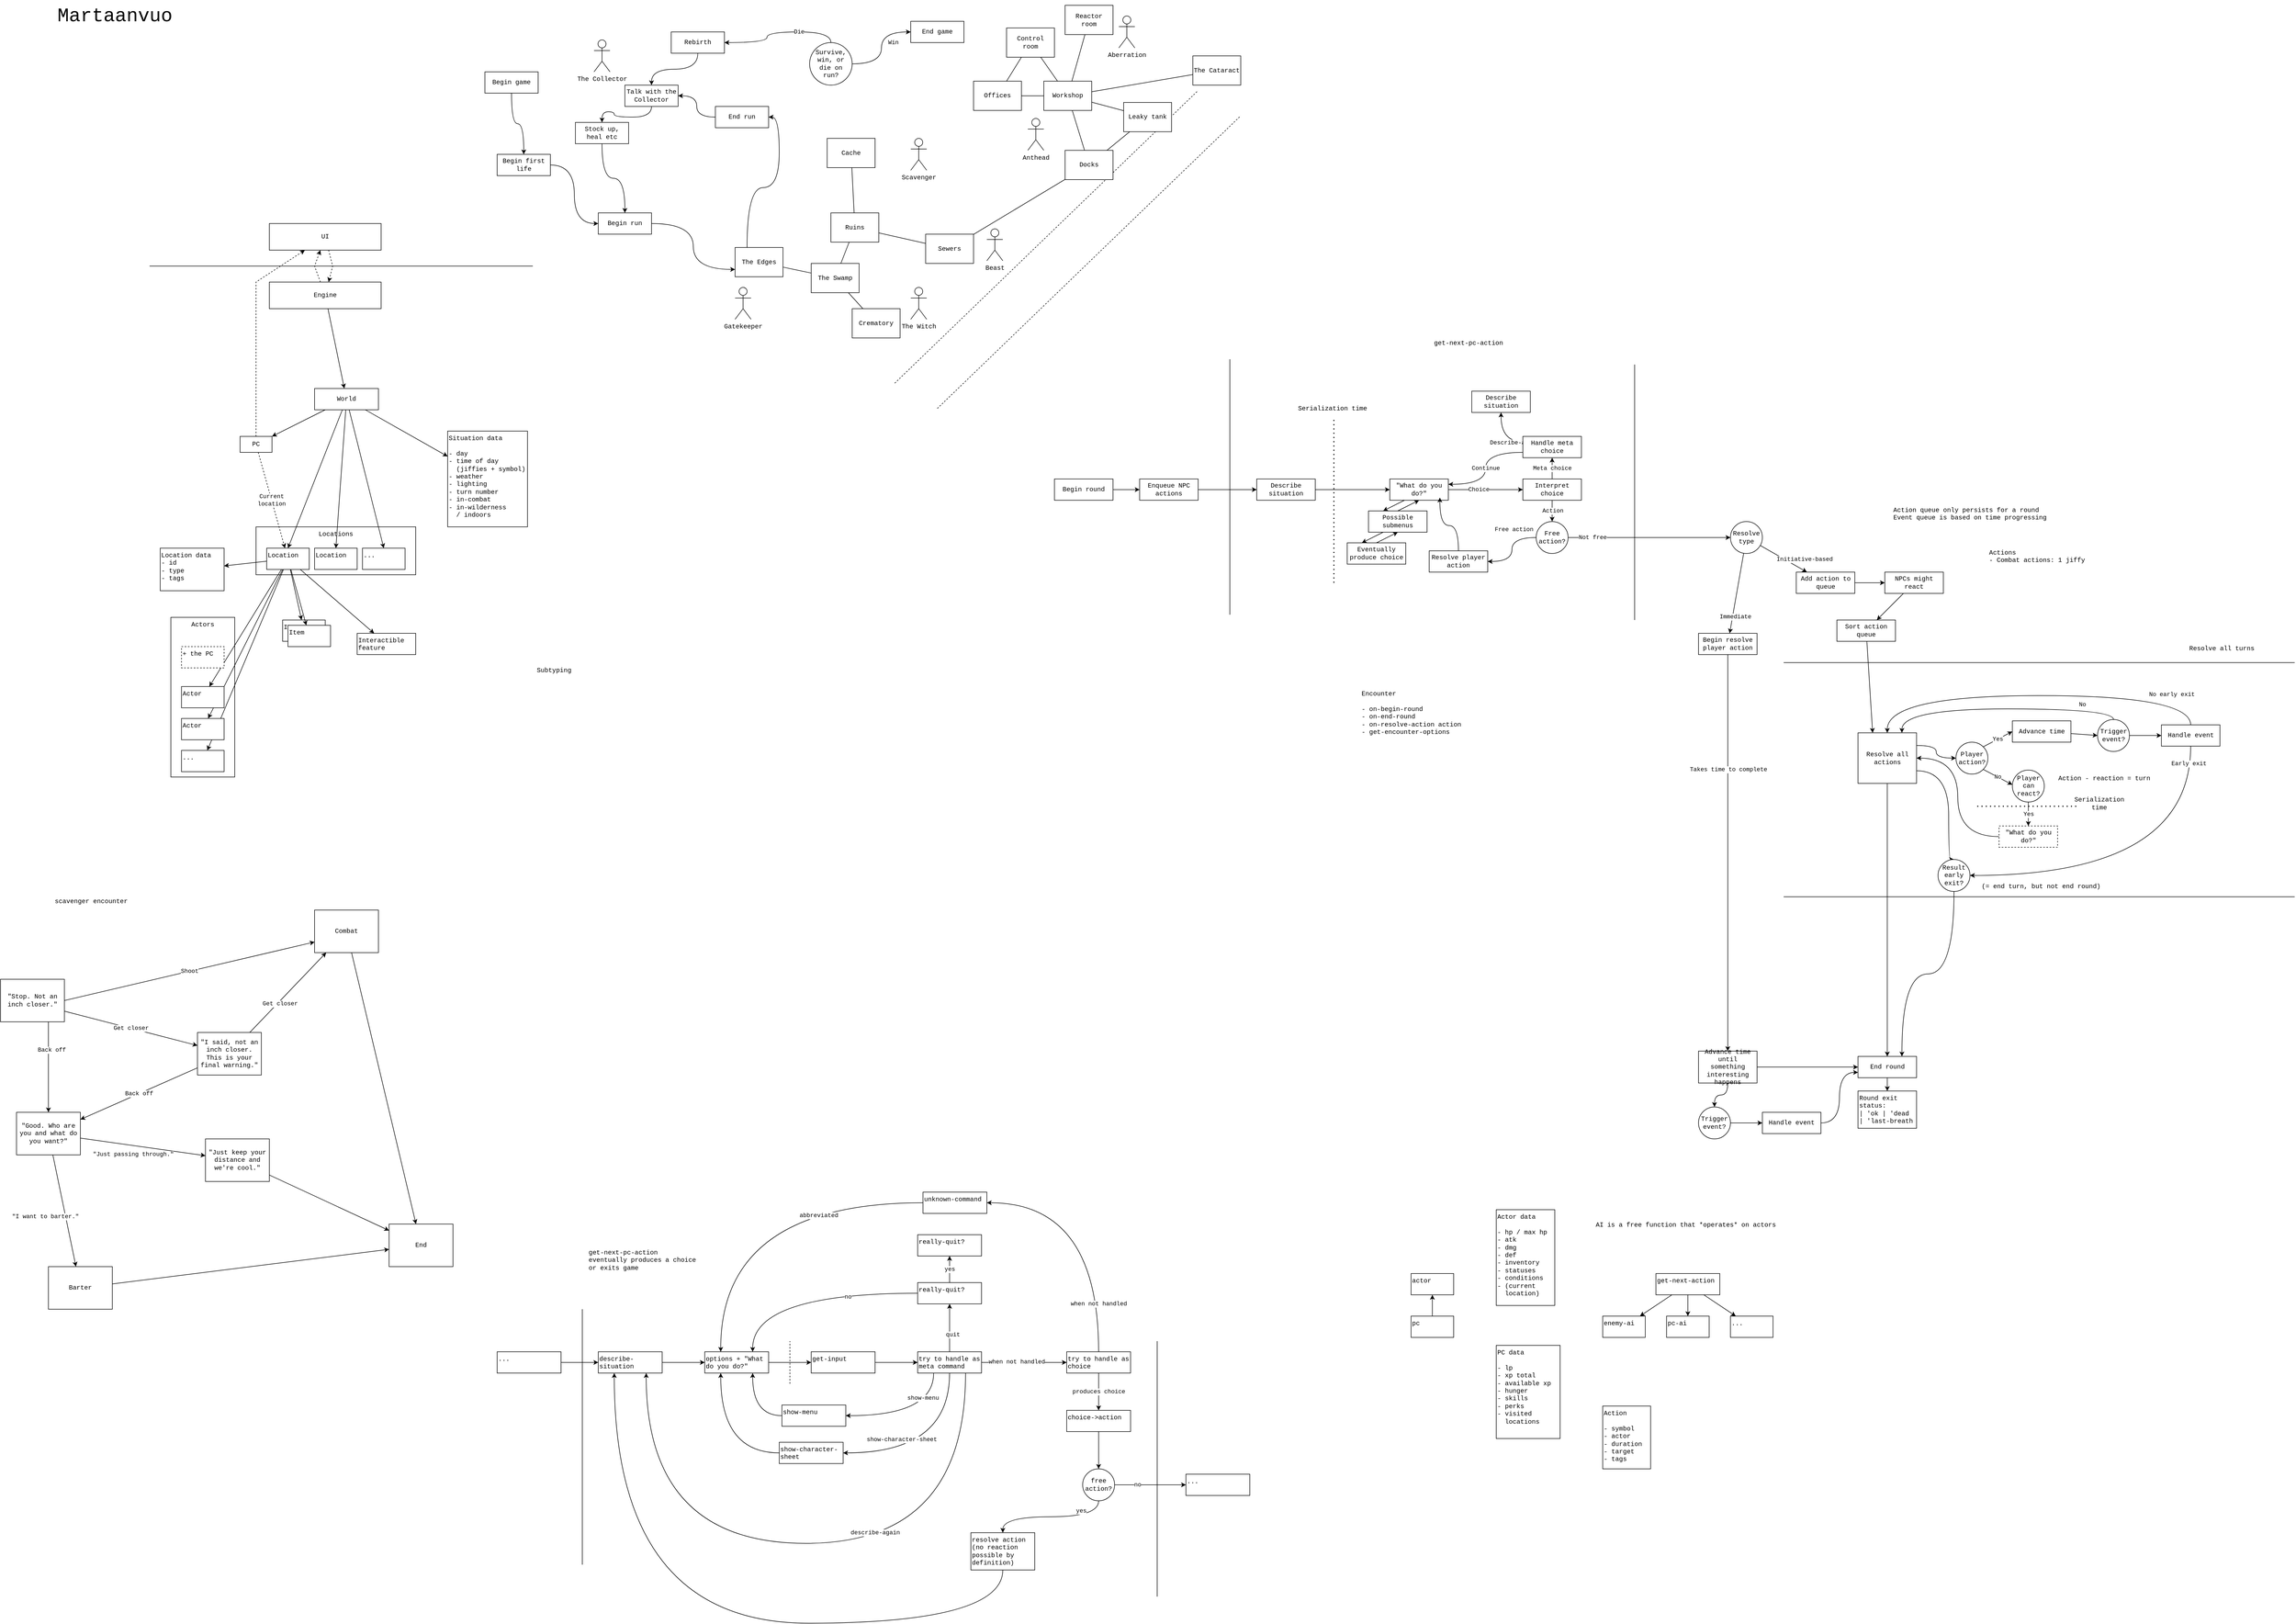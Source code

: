 <mxfile version="14.6.6" type="gitlab">
  <diagram id="PkY6KuNAQByWHemVEjpS" name="Page-1">
    <mxGraphModel dx="1348" dy="863" grid="1" gridSize="10" guides="1" tooltips="1" connect="1" arrows="1" fold="1" page="1" pageScale="1" pageWidth="4681" pageHeight="3300" math="0" shadow="0">
      <root>
        <mxCell id="0" />
        <mxCell id="1" parent="0" />
        <mxCell id="VtJOc1jhrBRUda-8Q_qS-65" value="" style="endArrow=none;dashed=1;html=1;fontFamily=Courier New;strokeColor=#000000;" edge="1" parent="1">
          <mxGeometry width="50" height="50" relative="1" as="geometry">
            <mxPoint x="1920" y="800" as="sourcePoint" />
            <mxPoint x="2490" y="250" as="targetPoint" />
          </mxGeometry>
        </mxCell>
        <mxCell id="GtMXS8k0hl24dT_Wd-_N-23" style="edgeStyle=orthogonalEdgeStyle;curved=1;rounded=0;orthogonalLoop=1;jettySize=auto;html=1;exitX=0;exitY=0.25;exitDx=0;exitDy=0;fontFamily=Courier New;" parent="1" source="Mjj1QeHVWUKomglfDfad-6" target="gbILwj0ovBhhdUd5rJjH-7" edge="1">
          <mxGeometry relative="1" as="geometry">
            <mxPoint x="2964" y="910" as="targetPoint" />
          </mxGeometry>
        </mxCell>
        <mxCell id="GtMXS8k0hl24dT_Wd-_N-24" value="Describe-again" style="edgeLabel;html=1;align=center;verticalAlign=middle;resizable=0;points=[];fontFamily=Courier New;" parent="GtMXS8k0hl24dT_Wd-_N-23" vertex="1" connectable="0">
          <mxGeometry x="-0.666" y="2" relative="1" as="geometry">
            <mxPoint as="offset" />
          </mxGeometry>
        </mxCell>
        <mxCell id="s21wqiSacWzXnnwVVLs9-20" value="&lt;font&gt;Locations&lt;/font&gt;" style="rounded=0;whiteSpace=wrap;html=1;strokeWidth=1;verticalAlign=top;fontFamily=Courier New;" parent="1" vertex="1">
          <mxGeometry x="720" y="1070" width="300" height="90" as="geometry" />
        </mxCell>
        <mxCell id="s21wqiSacWzXnnwVVLs9-18" value="&lt;font&gt;Actors&lt;/font&gt;" style="rounded=0;whiteSpace=wrap;html=1;verticalAlign=top;fontFamily=Courier New;" parent="1" vertex="1">
          <mxGeometry x="560" y="1240" width="120" height="300" as="geometry" />
        </mxCell>
        <mxCell id="uS2b5ykc9f4V-rk9ps5i-12" value="&lt;div&gt;...&lt;/div&gt;&lt;div&gt;&lt;br&gt;&lt;/div&gt;" style="rounded=0;whiteSpace=wrap;html=1;fontFamily=Courier New;align=left;verticalAlign=top;" parent="1" vertex="1">
          <mxGeometry x="920" y="1110" width="80" height="40" as="geometry" />
        </mxCell>
        <mxCell id="uS2b5ykc9f4V-rk9ps5i-21" style="edgeStyle=none;rounded=0;orthogonalLoop=1;jettySize=auto;html=1;entryX=0.5;entryY=0;entryDx=0;entryDy=0;fontFamily=Courier New;" parent="1" source="uS2b5ykc9f4V-rk9ps5i-6" target="uS2b5ykc9f4V-rk9ps5i-17" edge="1">
          <mxGeometry relative="1" as="geometry" />
        </mxCell>
        <mxCell id="uS2b5ykc9f4V-rk9ps5i-3" value="&lt;font style=&quot;font-size: 36px&quot;&gt;Martaanvuo&lt;/font&gt;" style="text;html=1;strokeColor=none;fillColor=none;align=center;verticalAlign=middle;whiteSpace=wrap;rounded=0;fontFamily=Courier New;" parent="1" vertex="1">
          <mxGeometry x="340" y="80" width="230" height="60" as="geometry" />
        </mxCell>
        <mxCell id="uS2b5ykc9f4V-rk9ps5i-20" style="edgeStyle=none;rounded=0;orthogonalLoop=1;jettySize=auto;html=1;entryX=0.5;entryY=0;entryDx=0;entryDy=0;fontFamily=Courier New;" parent="1" source="uS2b5ykc9f4V-rk9ps5i-6" target="uS2b5ykc9f4V-rk9ps5i-12" edge="1">
          <mxGeometry relative="1" as="geometry" />
        </mxCell>
        <mxCell id="s21wqiSacWzXnnwVVLs9-14" style="edgeStyle=none;rounded=0;orthogonalLoop=1;jettySize=auto;html=1;fontFamily=Courier New;" parent="1" source="uS2b5ykc9f4V-rk9ps5i-6" target="uS2b5ykc9f4V-rk9ps5i-9" edge="1">
          <mxGeometry relative="1" as="geometry" />
        </mxCell>
        <mxCell id="s21wqiSacWzXnnwVVLs9-25" style="edgeStyle=none;rounded=0;orthogonalLoop=1;jettySize=auto;html=1;fontFamily=Courier New;" parent="1" source="uS2b5ykc9f4V-rk9ps5i-6" target="s21wqiSacWzXnnwVVLs9-24" edge="1">
          <mxGeometry relative="1" as="geometry" />
        </mxCell>
        <mxCell id="uS2b5ykc9f4V-rk9ps5i-6" value="World" style="rounded=0;whiteSpace=wrap;html=1;fontFamily=Courier New;verticalAlign=middle;align=center;" parent="1" vertex="1">
          <mxGeometry x="830" y="810" width="120" height="40" as="geometry" />
        </mxCell>
        <mxCell id="uS2b5ykc9f4V-rk9ps5i-9" value="PC" style="rounded=0;whiteSpace=wrap;html=1;fontFamily=Courier New;" parent="1" vertex="1">
          <mxGeometry x="690" y="900" width="60" height="30" as="geometry" />
        </mxCell>
        <mxCell id="uS2b5ykc9f4V-rk9ps5i-17" value="&lt;div align=&quot;left&quot;&gt;Location&lt;/div&gt;" style="rounded=0;whiteSpace=wrap;html=1;fontFamily=Courier New;align=left;verticalAlign=top;" parent="1" vertex="1">
          <mxGeometry x="830" y="1110" width="80" height="40" as="geometry" />
        </mxCell>
        <mxCell id="s21wqiSacWzXnnwVVLs9-13" style="edgeStyle=none;rounded=0;orthogonalLoop=1;jettySize=auto;html=1;fontFamily=Courier New;" parent="1" source="uS2b5ykc9f4V-rk9ps5i-18" target="s21wqiSacWzXnnwVVLs9-12" edge="1">
          <mxGeometry relative="1" as="geometry">
            <mxPoint x="925.833" y="1230" as="targetPoint" />
          </mxGeometry>
        </mxCell>
        <mxCell id="s21wqiSacWzXnnwVVLs9-22" style="edgeStyle=none;rounded=0;orthogonalLoop=1;jettySize=auto;html=1;fontFamily=Courier New;" parent="1" source="uS2b5ykc9f4V-rk9ps5i-18" target="s21wqiSacWzXnnwVVLs9-21" edge="1">
          <mxGeometry relative="1" as="geometry" />
        </mxCell>
        <mxCell id="uS2b5ykc9f4V-rk9ps5i-18" value="&lt;div align=&quot;left&quot;&gt;Location&lt;/div&gt;" style="rounded=0;whiteSpace=wrap;html=1;fontFamily=Courier New;align=left;verticalAlign=top;" parent="1" vertex="1">
          <mxGeometry x="740" y="1110" width="80" height="40" as="geometry" />
        </mxCell>
        <mxCell id="uS2b5ykc9f4V-rk9ps5i-22" style="edgeStyle=none;rounded=0;orthogonalLoop=1;jettySize=auto;html=1;entryX=0.5;entryY=0;entryDx=0;entryDy=0;fontFamily=Courier New;" parent="1" source="uS2b5ykc9f4V-rk9ps5i-6" target="uS2b5ykc9f4V-rk9ps5i-18" edge="1">
          <mxGeometry relative="1" as="geometry" />
        </mxCell>
        <mxCell id="uS2b5ykc9f4V-rk9ps5i-39" style="edgeStyle=none;rounded=0;orthogonalLoop=1;jettySize=auto;html=1;fontFamily=Courier New;" parent="1" target="uS2b5ykc9f4V-rk9ps5i-31" edge="1">
          <mxGeometry relative="1" as="geometry">
            <mxPoint x="1830" y="565" as="sourcePoint" />
          </mxGeometry>
        </mxCell>
        <mxCell id="uS2b5ykc9f4V-rk9ps5i-55" style="edgeStyle=none;rounded=0;orthogonalLoop=1;jettySize=auto;html=1;fontFamily=Courier New;" parent="1" source="uS2b5ykc9f4V-rk9ps5i-29" edge="1">
          <mxGeometry relative="1" as="geometry">
            <mxPoint x="1880" y="505" as="targetPoint" />
          </mxGeometry>
        </mxCell>
        <mxCell id="uS2b5ykc9f4V-rk9ps5i-56" style="edgeStyle=none;rounded=0;orthogonalLoop=1;jettySize=auto;html=1;fontFamily=Courier New;" parent="1" target="uS2b5ykc9f4V-rk9ps5i-30" edge="1">
          <mxGeometry relative="1" as="geometry">
            <mxPoint x="1820" y="585" as="sourcePoint" />
          </mxGeometry>
        </mxCell>
        <mxCell id="uS2b5ykc9f4V-rk9ps5i-54" style="edgeStyle=none;rounded=0;orthogonalLoop=1;jettySize=auto;html=1;fontFamily=Courier New;" parent="1" target="uS2b5ykc9f4V-rk9ps5i-35" edge="1">
          <mxGeometry relative="1" as="geometry">
            <mxPoint x="1950" y="631.667" as="sourcePoint" />
          </mxGeometry>
        </mxCell>
        <mxCell id="uS2b5ykc9f4V-rk9ps5i-57" style="edgeStyle=none;rounded=0;orthogonalLoop=1;jettySize=auto;html=1;fontFamily=Courier New;" parent="1" target="uS2b5ykc9f4V-rk9ps5i-36" edge="1">
          <mxGeometry relative="1" as="geometry">
            <mxPoint x="1950" y="658.333" as="sourcePoint" />
          </mxGeometry>
        </mxCell>
        <mxCell id="uS2b5ykc9f4V-rk9ps5i-43" style="edgeStyle=none;rounded=0;orthogonalLoop=1;jettySize=auto;html=1;fontFamily=Courier New;" parent="1" target="uS2b5ykc9f4V-rk9ps5i-37" edge="1">
          <mxGeometry relative="1" as="geometry">
            <mxPoint x="2070.0" y="605" as="sourcePoint" />
          </mxGeometry>
        </mxCell>
        <mxCell id="uS2b5ykc9f4V-rk9ps5i-45" style="edgeStyle=none;rounded=0;orthogonalLoop=1;jettySize=auto;html=1;entryX=0;entryY=0.5;entryDx=0;entryDy=0;fontFamily=Courier New;" parent="1" target="uS2b5ykc9f4V-rk9ps5i-44" edge="1">
          <mxGeometry relative="1" as="geometry">
            <mxPoint x="2190.0" y="605" as="sourcePoint" />
          </mxGeometry>
        </mxCell>
        <mxCell id="VtJOc1jhrBRUda-8Q_qS-2" style="edgeStyle=orthogonalEdgeStyle;rounded=0;orthogonalLoop=1;jettySize=auto;html=1;fontFamily=Courier New;" edge="1" parent="1" target="VtJOc1jhrBRUda-8Q_qS-1">
          <mxGeometry relative="1" as="geometry">
            <mxPoint x="2310.0" y="605" as="sourcePoint" />
          </mxGeometry>
        </mxCell>
        <mxCell id="VtJOc1jhrBRUda-8Q_qS-10" style="edgeStyle=orthogonalEdgeStyle;curved=1;rounded=0;orthogonalLoop=1;jettySize=auto;html=1;entryX=1;entryY=0.5;entryDx=0;entryDy=0;fontFamily=Courier New;exitX=0.25;exitY=0;exitDx=0;exitDy=0;" edge="1" parent="1" source="uS2b5ykc9f4V-rk9ps5i-47" target="VtJOc1jhrBRUda-8Q_qS-9">
          <mxGeometry relative="1" as="geometry">
            <mxPoint x="1650" y="670" as="sourcePoint" />
          </mxGeometry>
        </mxCell>
        <mxCell id="VtJOc1jhrBRUda-8Q_qS-83" style="edgeStyle=none;rounded=0;orthogonalLoop=1;jettySize=auto;html=1;fontFamily=Courier New;endArrow=none;endFill=0;strokeColor=#000000;" edge="1" parent="1" source="uS2b5ykc9f4V-rk9ps5i-47" target="VtJOc1jhrBRUda-8Q_qS-82">
          <mxGeometry relative="1" as="geometry" />
        </mxCell>
        <mxCell id="uS2b5ykc9f4V-rk9ps5i-47" value="The Edges" style="rounded=0;whiteSpace=wrap;html=1;fontFamily=Courier New;align=center;verticalAlign=middle;" parent="1" vertex="1">
          <mxGeometry x="1620" y="545" width="90" height="55" as="geometry" />
        </mxCell>
        <mxCell id="s21wqiSacWzXnnwVVLs9-2" value="..." style="rounded=0;whiteSpace=wrap;html=1;fontFamily=Courier New;align=left;verticalAlign=top;" parent="1" vertex="1">
          <mxGeometry x="580" y="1490" width="80" height="40" as="geometry" />
        </mxCell>
        <mxCell id="s21wqiSacWzXnnwVVLs9-4" style="rounded=0;orthogonalLoop=1;jettySize=auto;html=1;fontFamily=Courier New;" parent="1" source="uS2b5ykc9f4V-rk9ps5i-18" target="s21wqiSacWzXnnwVVLs9-1" edge="1">
          <mxGeometry relative="1" as="geometry" />
        </mxCell>
        <mxCell id="s21wqiSacWzXnnwVVLs9-5" style="edgeStyle=none;rounded=0;orthogonalLoop=1;jettySize=auto;html=1;fontFamily=Courier New;" parent="1" source="uS2b5ykc9f4V-rk9ps5i-18" target="s21wqiSacWzXnnwVVLs9-2" edge="1">
          <mxGeometry relative="1" as="geometry" />
        </mxCell>
        <mxCell id="s21wqiSacWzXnnwVVLs9-6" style="edgeStyle=none;rounded=0;orthogonalLoop=1;jettySize=auto;html=1;fontFamily=Courier New;" parent="1" source="uS2b5ykc9f4V-rk9ps5i-18" target="s21wqiSacWzXnnwVVLs9-3" edge="1">
          <mxGeometry relative="1" as="geometry" />
        </mxCell>
        <mxCell id="s21wqiSacWzXnnwVVLs9-8" value="Item" style="rounded=0;whiteSpace=wrap;html=1;fontFamily=Courier New;align=left;verticalAlign=top;" parent="1" vertex="1">
          <mxGeometry x="770" y="1245" width="80" height="40" as="geometry" />
        </mxCell>
        <mxCell id="s21wqiSacWzXnnwVVLs9-10" value="Item" style="rounded=0;whiteSpace=wrap;html=1;fontFamily=Courier New;align=left;verticalAlign=top;" parent="1" vertex="1">
          <mxGeometry x="780" y="1255" width="80" height="40" as="geometry" />
        </mxCell>
        <mxCell id="s21wqiSacWzXnnwVVLs9-9" style="edgeStyle=none;rounded=0;orthogonalLoop=1;jettySize=auto;html=1;fontFamily=Courier New;" parent="1" source="uS2b5ykc9f4V-rk9ps5i-18" target="s21wqiSacWzXnnwVVLs9-8" edge="1">
          <mxGeometry relative="1" as="geometry" />
        </mxCell>
        <mxCell id="s21wqiSacWzXnnwVVLs9-11" style="edgeStyle=none;rounded=0;orthogonalLoop=1;jettySize=auto;html=1;fontFamily=Courier New;" parent="1" source="uS2b5ykc9f4V-rk9ps5i-18" target="s21wqiSacWzXnnwVVLs9-10" edge="1">
          <mxGeometry relative="1" as="geometry" />
        </mxCell>
        <mxCell id="s21wqiSacWzXnnwVVLs9-12" value="&lt;div&gt;Interactible&lt;/div&gt;&lt;div&gt;feature&lt;br&gt;&lt;/div&gt;" style="rounded=0;whiteSpace=wrap;html=1;fontFamily=Courier New;align=left;verticalAlign=top;" parent="1" vertex="1">
          <mxGeometry x="910" y="1270" width="110" height="40" as="geometry" />
        </mxCell>
        <mxCell id="s21wqiSacWzXnnwVVLs9-15" value="C&lt;font&gt;urrent&lt;br&gt;location&lt;br&gt;&lt;/font&gt;" style="edgeStyle=none;rounded=0;orthogonalLoop=1;jettySize=auto;html=1;fontFamily=Courier New;dashed=1;" parent="1" source="uS2b5ykc9f4V-rk9ps5i-9" target="uS2b5ykc9f4V-rk9ps5i-18" edge="1">
          <mxGeometry relative="1" as="geometry" />
        </mxCell>
        <mxCell id="s21wqiSacWzXnnwVVLs9-3" value="&lt;div&gt;Actor&lt;/div&gt;" style="rounded=0;whiteSpace=wrap;html=1;fontFamily=Courier New;align=left;verticalAlign=top;" parent="1" vertex="1">
          <mxGeometry x="580" y="1430" width="80" height="40" as="geometry" />
        </mxCell>
        <mxCell id="s21wqiSacWzXnnwVVLs9-19" value="+ the PC" style="rounded=0;whiteSpace=wrap;html=1;fontFamily=Courier New;align=left;verticalAlign=top;dashed=1;" parent="1" vertex="1">
          <mxGeometry x="580" y="1295" width="80" height="40" as="geometry" />
        </mxCell>
        <mxCell id="s21wqiSacWzXnnwVVLs9-21" value="&lt;div&gt;&lt;font&gt;Location data&lt;/font&gt;&lt;/div&gt;&lt;div&gt;&lt;font&gt;- id&lt;/font&gt;&lt;/div&gt;&lt;div&gt;&lt;font&gt;- type&lt;/font&gt;&lt;/div&gt;&lt;div&gt;&lt;font&gt;- tags&lt;br&gt;&lt;/font&gt;&lt;/div&gt;" style="rounded=0;whiteSpace=wrap;html=1;strokeWidth=1;align=left;verticalAlign=top;fontFamily=Courier New;" parent="1" vertex="1">
          <mxGeometry x="540" y="1110" width="120" height="80" as="geometry" />
        </mxCell>
        <mxCell id="s21wqiSacWzXnnwVVLs9-24" value="&lt;div&gt;&lt;font&gt;Situation data&lt;/font&gt;&lt;/div&gt;&lt;div&gt;&lt;font&gt;&lt;br&gt;&lt;/font&gt;&lt;/div&gt;&lt;div&gt;&lt;font&gt;- day&lt;br&gt;&lt;/font&gt;&lt;/div&gt;&lt;div&gt;&lt;font&gt;- time of day&lt;/font&gt;&lt;/div&gt;&lt;div&gt;&lt;font&gt;&amp;nbsp; (jiffies + symbol)&lt;br&gt;&lt;/font&gt;&lt;/div&gt;&lt;div&gt;&lt;font&gt;- weather&lt;br&gt;&lt;/font&gt;&lt;/div&gt;&lt;div&gt;&lt;font&gt;- lighting&lt;br&gt;&lt;/font&gt;&lt;/div&gt;&lt;div&gt;&lt;font&gt;- turn number&lt;br&gt;&lt;/font&gt;&lt;/div&gt;&lt;div&gt;&lt;font&gt;- in-combat&lt;br&gt;- in-wilderness&lt;br&gt;&amp;nbsp; / indoors&lt;/font&gt;&lt;/div&gt;" style="rounded=0;whiteSpace=wrap;html=1;strokeWidth=1;align=left;verticalAlign=top;fontFamily=Courier New;" parent="1" vertex="1">
          <mxGeometry x="1080" y="890" width="150" height="180" as="geometry" />
        </mxCell>
        <mxCell id="s21wqiSacWzXnnwVVLs9-26" value="&lt;div&gt;&lt;font&gt;PC data&lt;br&gt;&lt;/font&gt;&lt;/div&gt;&lt;div&gt;&lt;font&gt;&lt;br&gt;&lt;/font&gt;&lt;/div&gt;&lt;div&gt;&lt;font&gt;- lp&lt;/font&gt;&lt;/div&gt;&lt;div&gt;&lt;font&gt;- xp total&lt;/font&gt;&lt;/div&gt;&lt;div&gt;&lt;font&gt;- available xp&lt;br&gt;&lt;/font&gt;&lt;/div&gt;&lt;div&gt;&lt;font&gt;- hunger&lt;br&gt;&lt;/font&gt;&lt;/div&gt;&lt;div&gt;&lt;font&gt;- skills&lt;br&gt;&lt;/font&gt;&lt;/div&gt;&lt;div&gt;&lt;font&gt;- perks&lt;br&gt;&lt;/font&gt;&lt;/div&gt;&lt;div&gt;- visited&lt;br&gt;&amp;nbsp; locations&lt;br&gt;&lt;/div&gt;" style="rounded=0;whiteSpace=wrap;html=1;strokeWidth=1;align=left;verticalAlign=top;fontFamily=Courier New;" parent="1" vertex="1">
          <mxGeometry x="3050" y="2608" width="120" height="175" as="geometry" />
        </mxCell>
        <mxCell id="s21wqiSacWzXnnwVVLs9-27" value="&lt;font&gt;Actor data&lt;/font&gt;&lt;br&gt;&lt;font&gt;&lt;/font&gt;&lt;div&gt;&lt;font&gt;&lt;br&gt;&lt;/font&gt;&lt;/div&gt;&lt;div&gt;&lt;font&gt;- hp / max hp&lt;br&gt;&lt;/font&gt;&lt;/div&gt;&lt;div&gt;&lt;font&gt;- atk&lt;/font&gt;&lt;/div&gt;&lt;div&gt;&lt;font&gt;- dmg&lt;/font&gt;&lt;/div&gt;&lt;div&gt;&lt;font&gt;- def&lt;/font&gt;&lt;/div&gt;&lt;div&gt;&lt;font&gt;- inventory&lt;br&gt;&lt;/font&gt;&lt;/div&gt;&lt;div&gt;&lt;font&gt;- statuses&lt;/font&gt;&lt;/div&gt;&lt;div&gt;&lt;font&gt;- conditions&lt;br&gt;&lt;/font&gt;&lt;font&gt;- (current&lt;br&gt;&amp;nbsp; location)&lt;br&gt;&lt;/font&gt;&lt;/div&gt;" style="rounded=0;whiteSpace=wrap;html=1;strokeWidth=1;align=left;verticalAlign=top;fontFamily=Courier New;" parent="1" vertex="1">
          <mxGeometry x="3050" y="2353" width="110" height="180" as="geometry" />
        </mxCell>
        <mxCell id="s21wqiSacWzXnnwVVLs9-1" value="&lt;div&gt;Actor&lt;/div&gt;" style="rounded=0;whiteSpace=wrap;html=1;fontFamily=Courier New;align=left;verticalAlign=top;" parent="1" vertex="1">
          <mxGeometry x="580" y="1370" width="80" height="40" as="geometry" />
        </mxCell>
        <mxCell id="s21wqiSacWzXnnwVVLs9-34" style="edgeStyle=none;rounded=0;orthogonalLoop=1;jettySize=auto;html=1;fontFamily=Courier New;" parent="1" source="s21wqiSacWzXnnwVVLs9-33" target="uS2b5ykc9f4V-rk9ps5i-6" edge="1">
          <mxGeometry relative="1" as="geometry" />
        </mxCell>
        <mxCell id="s21wqiSacWzXnnwVVLs9-39" style="edgeStyle=none;rounded=0;orthogonalLoop=1;jettySize=auto;html=1;fontFamily=Courier New;dashed=1;" parent="1" source="s21wqiSacWzXnnwVVLs9-33" target="s21wqiSacWzXnnwVVLs9-38" edge="1">
          <mxGeometry relative="1" as="geometry">
            <Array as="points">
              <mxPoint x="830" y="580" />
            </Array>
          </mxGeometry>
        </mxCell>
        <mxCell id="s21wqiSacWzXnnwVVLs9-33" value="&lt;div&gt;&lt;font&gt;Engine&lt;/font&gt;&lt;/div&gt;" style="rounded=0;whiteSpace=wrap;html=1;strokeWidth=1;align=center;verticalAlign=middle;fontFamily=Courier New;" parent="1" vertex="1">
          <mxGeometry x="745" y="610" width="210" height="50" as="geometry" />
        </mxCell>
        <mxCell id="s21wqiSacWzXnnwVVLs9-37" style="edgeStyle=none;rounded=0;orthogonalLoop=1;jettySize=auto;html=1;fontFamily=Courier New;dashed=1;" parent="1" source="uS2b5ykc9f4V-rk9ps5i-9" target="s21wqiSacWzXnnwVVLs9-38" edge="1">
          <mxGeometry relative="1" as="geometry">
            <mxPoint x="756.41" y="817.5" as="sourcePoint" />
            <Array as="points">
              <mxPoint x="720" y="610" />
            </Array>
          </mxGeometry>
        </mxCell>
        <mxCell id="s21wqiSacWzXnnwVVLs9-40" style="edgeStyle=none;rounded=0;orthogonalLoop=1;jettySize=auto;html=1;fontFamily=Courier New;dashed=1;" parent="1" source="s21wqiSacWzXnnwVVLs9-38" target="s21wqiSacWzXnnwVVLs9-33" edge="1">
          <mxGeometry relative="1" as="geometry">
            <Array as="points">
              <mxPoint x="864" y="580" />
            </Array>
          </mxGeometry>
        </mxCell>
        <mxCell id="s21wqiSacWzXnnwVVLs9-38" value="&lt;div&gt;&lt;font&gt;UI&lt;/font&gt;&lt;/div&gt;" style="rounded=0;whiteSpace=wrap;html=1;strokeWidth=1;align=center;verticalAlign=middle;fontFamily=Courier New;" parent="1" vertex="1">
          <mxGeometry x="745" y="500" width="210" height="50" as="geometry" />
        </mxCell>
        <mxCell id="Mjj1QeHVWUKomglfDfad-8" style="edgeStyle=orthogonalEdgeStyle;rounded=0;orthogonalLoop=1;jettySize=auto;html=1;fontFamily=Courier New;startArrow=none;" parent="1" source="Mjj1QeHVWUKomglfDfad-33" target="Mjj1QeHVWUKomglfDfad-2" edge="1">
          <mxGeometry relative="1" as="geometry" />
        </mxCell>
        <mxCell id="Mjj1QeHVWUKomglfDfad-35" style="edgeStyle=none;rounded=0;orthogonalLoop=1;jettySize=auto;html=1;fontFamily=Courier New;" parent="1" source="Mjj1QeHVWUKomglfDfad-1" target="Mjj1QeHVWUKomglfDfad-33" edge="1">
          <mxGeometry relative="1" as="geometry" />
        </mxCell>
        <mxCell id="Mjj1QeHVWUKomglfDfad-1" value="&lt;div&gt;Begin round&lt;/div&gt;" style="rounded=0;whiteSpace=wrap;html=1;fontFamily=Courier New;align=center;verticalAlign=middle;" parent="1" vertex="1">
          <mxGeometry x="2220" y="980" width="110" height="40" as="geometry" />
        </mxCell>
        <mxCell id="Mjj1QeHVWUKomglfDfad-9" style="edgeStyle=orthogonalEdgeStyle;rounded=0;orthogonalLoop=1;jettySize=auto;html=1;fontFamily=Courier New;" parent="1" source="Mjj1QeHVWUKomglfDfad-2" target="Mjj1QeHVWUKomglfDfad-3" edge="1">
          <mxGeometry relative="1" as="geometry">
            <mxPoint x="2750" y="1000" as="sourcePoint" />
          </mxGeometry>
        </mxCell>
        <mxCell id="Mjj1QeHVWUKomglfDfad-2" value="Describe situation" style="rounded=0;whiteSpace=wrap;html=1;fontFamily=Courier New;align=center;verticalAlign=middle;" parent="1" vertex="1">
          <mxGeometry x="2600" y="980" width="110" height="40" as="geometry" />
        </mxCell>
        <mxCell id="Mjj1QeHVWUKomglfDfad-10" style="edgeStyle=orthogonalEdgeStyle;rounded=0;orthogonalLoop=1;jettySize=auto;html=1;fontFamily=Courier New;" parent="1" source="Mjj1QeHVWUKomglfDfad-3" target="Mjj1QeHVWUKomglfDfad-5" edge="1">
          <mxGeometry relative="1" as="geometry" />
        </mxCell>
        <mxCell id="Mjj1QeHVWUKomglfDfad-11" value="&lt;font&gt;Choice&lt;/font&gt;" style="edgeLabel;html=1;align=center;verticalAlign=middle;resizable=0;points=[];fontFamily=Courier New;" parent="Mjj1QeHVWUKomglfDfad-10" vertex="1" connectable="0">
          <mxGeometry x="-0.196" y="-3" relative="1" as="geometry">
            <mxPoint y="-3" as="offset" />
          </mxGeometry>
        </mxCell>
        <mxCell id="GtMXS8k0hl24dT_Wd-_N-25" style="rounded=0;orthogonalLoop=1;jettySize=auto;html=1;exitX=0.25;exitY=1;exitDx=0;exitDy=0;entryX=0.25;entryY=0;entryDx=0;entryDy=0;fontFamily=Courier New;" parent="1" source="Mjj1QeHVWUKomglfDfad-3" target="Mjj1QeHVWUKomglfDfad-48" edge="1">
          <mxGeometry relative="1" as="geometry" />
        </mxCell>
        <mxCell id="Mjj1QeHVWUKomglfDfad-3" value="&quot;What do you do?&quot;" style="rounded=0;whiteSpace=wrap;html=1;fontFamily=Courier New;align=center;verticalAlign=middle;" parent="1" vertex="1">
          <mxGeometry x="2850" y="980" width="110" height="40" as="geometry" />
        </mxCell>
        <mxCell id="Mjj1QeHVWUKomglfDfad-7" value="&lt;font&gt;Meta&lt;/font&gt; choice" style="edgeStyle=orthogonalEdgeStyle;rounded=0;orthogonalLoop=1;jettySize=auto;html=1;entryX=0.5;entryY=1;entryDx=0;entryDy=0;fontFamily=Courier New;" parent="1" source="Mjj1QeHVWUKomglfDfad-5" target="Mjj1QeHVWUKomglfDfad-6" edge="1">
          <mxGeometry relative="1" as="geometry" />
        </mxCell>
        <mxCell id="Mjj1QeHVWUKomglfDfad-15" value="Action" style="edgeStyle=orthogonalEdgeStyle;rounded=0;orthogonalLoop=1;jettySize=auto;html=1;fontFamily=Courier New;" parent="1" source="Mjj1QeHVWUKomglfDfad-5" edge="1">
          <mxGeometry relative="1" as="geometry">
            <mxPoint x="3155" y="1060.0" as="targetPoint" />
          </mxGeometry>
        </mxCell>
        <mxCell id="Mjj1QeHVWUKomglfDfad-5" value="Interpret choice" style="rounded=0;whiteSpace=wrap;html=1;fontFamily=Courier New;align=center;verticalAlign=middle;" parent="1" vertex="1">
          <mxGeometry x="3100" y="980" width="110" height="40" as="geometry" />
        </mxCell>
        <mxCell id="GtMXS8k0hl24dT_Wd-_N-20" value="Continue" style="edgeStyle=orthogonalEdgeStyle;curved=1;rounded=0;orthogonalLoop=1;jettySize=auto;html=1;entryX=1;entryY=0.25;entryDx=0;entryDy=0;fontFamily=Courier New;exitX=0;exitY=0.75;exitDx=0;exitDy=0;" parent="1" source="Mjj1QeHVWUKomglfDfad-6" target="Mjj1QeHVWUKomglfDfad-3" edge="1">
          <mxGeometry relative="1" as="geometry" />
        </mxCell>
        <mxCell id="Mjj1QeHVWUKomglfDfad-6" value="Handle meta choice" style="rounded=0;whiteSpace=wrap;html=1;fontFamily=Courier New;align=center;verticalAlign=middle;" parent="1" vertex="1">
          <mxGeometry x="3100" y="900" width="110" height="40" as="geometry" />
        </mxCell>
        <mxCell id="Mjj1QeHVWUKomglfDfad-19" value="Immediate" style="rounded=0;orthogonalLoop=1;jettySize=auto;html=1;fontFamily=Courier New;" parent="1" source="tiqr8W6lq2PpIhoyLO2V-4" target="Mjj1QeHVWUKomglfDfad-18" edge="1">
          <mxGeometry x="0.572" y="5" relative="1" as="geometry">
            <mxPoint as="offset" />
          </mxGeometry>
        </mxCell>
        <mxCell id="Mjj1QeHVWUKomglfDfad-21" style="edgeStyle=none;rounded=0;orthogonalLoop=1;jettySize=auto;html=1;fontFamily=Courier New;" parent="1" source="tiqr8W6lq2PpIhoyLO2V-4" target="Mjj1QeHVWUKomglfDfad-20" edge="1">
          <mxGeometry relative="1" as="geometry" />
        </mxCell>
        <mxCell id="Mjj1QeHVWUKomglfDfad-22" value="Initiative-based" style="edgeLabel;html=1;align=center;verticalAlign=middle;resizable=0;points=[];fontFamily=Courier New;" parent="Mjj1QeHVWUKomglfDfad-21" vertex="1" connectable="0">
          <mxGeometry x="0.145" y="-2" relative="1" as="geometry">
            <mxPoint x="33" y="-5" as="offset" />
          </mxGeometry>
        </mxCell>
        <mxCell id="tiqr8W6lq2PpIhoyLO2V-5" value="&lt;div&gt;Not free&lt;/div&gt;" style="edgeStyle=orthogonalEdgeStyle;curved=1;rounded=0;orthogonalLoop=1;jettySize=auto;html=1;fontFamily=Courier New;" parent="1" source="Mjj1QeHVWUKomglfDfad-17" target="tiqr8W6lq2PpIhoyLO2V-4" edge="1">
          <mxGeometry x="-0.697" relative="1" as="geometry">
            <mxPoint as="offset" />
          </mxGeometry>
        </mxCell>
        <mxCell id="Mjj1QeHVWUKomglfDfad-17" value="Free action?" style="ellipse;whiteSpace=wrap;html=1;aspect=fixed;fontFamily=Courier New;align=center;" parent="1" vertex="1">
          <mxGeometry x="3125" y="1060" width="60" height="60" as="geometry" />
        </mxCell>
        <mxCell id="gbILwj0ovBhhdUd5rJjH-12" style="edgeStyle=orthogonalEdgeStyle;rounded=0;orthogonalLoop=1;jettySize=auto;html=1;fontFamily=Courier New;curved=1;entryX=1;entryY=0.5;entryDx=0;entryDy=0;" parent="1" source="Mjj1QeHVWUKomglfDfad-17" target="tiqr8W6lq2PpIhoyLO2V-2" edge="1">
          <mxGeometry relative="1" as="geometry" />
        </mxCell>
        <mxCell id="gbILwj0ovBhhdUd5rJjH-13" value="Free action" style="edgeLabel;html=1;align=center;verticalAlign=middle;resizable=0;points=[];fontFamily=Courier New;" parent="gbILwj0ovBhhdUd5rJjH-12" vertex="1" connectable="0">
          <mxGeometry x="-0.762" y="-4" relative="1" as="geometry">
            <mxPoint x="-26" y="-11" as="offset" />
          </mxGeometry>
        </mxCell>
        <mxCell id="Mjj1QeHVWUKomglfDfad-18" value="Begin resolve player action" style="rounded=0;whiteSpace=wrap;html=1;fontFamily=Courier New;align=center;verticalAlign=middle;" parent="1" vertex="1">
          <mxGeometry x="3430" y="1270" width="110" height="40" as="geometry" />
        </mxCell>
        <mxCell id="tiqr8W6lq2PpIhoyLO2V-37" style="edgeStyle=none;rounded=0;orthogonalLoop=1;jettySize=auto;html=1;fontFamily=Courier New;" parent="1" source="Mjj1QeHVWUKomglfDfad-20" target="tiqr8W6lq2PpIhoyLO2V-36" edge="1">
          <mxGeometry relative="1" as="geometry" />
        </mxCell>
        <mxCell id="Mjj1QeHVWUKomglfDfad-20" value="Add action to queue" style="rounded=0;whiteSpace=wrap;html=1;fontFamily=Courier New;align=center;verticalAlign=middle;" parent="1" vertex="1">
          <mxGeometry x="3613.64" y="1155" width="110" height="40" as="geometry" />
        </mxCell>
        <mxCell id="Mjj1QeHVWUKomglfDfad-74" style="edgeStyle=orthogonalEdgeStyle;curved=1;rounded=0;orthogonalLoop=1;jettySize=auto;html=1;fontFamily=Courier New;exitX=0.5;exitY=1;exitDx=0;exitDy=0;" parent="1" source="Mjj1QeHVWUKomglfDfad-18" target="Mjj1QeHVWUKomglfDfad-73" edge="1">
          <mxGeometry relative="1" as="geometry">
            <mxPoint x="3485" y="1155" as="sourcePoint" />
          </mxGeometry>
        </mxCell>
        <mxCell id="Mjj1QeHVWUKomglfDfad-76" value="&lt;div&gt;Takes time to complete&lt;/div&gt;" style="edgeLabel;html=1;align=center;verticalAlign=middle;resizable=0;points=[];fontFamily=Courier New;" parent="Mjj1QeHVWUKomglfDfad-74" vertex="1" connectable="0">
          <mxGeometry x="-0.42" y="1" relative="1" as="geometry">
            <mxPoint as="offset" />
          </mxGeometry>
        </mxCell>
        <mxCell id="Mjj1QeHVWUKomglfDfad-38" style="edgeStyle=none;rounded=0;orthogonalLoop=1;jettySize=auto;html=1;fontFamily=Courier New;entryX=0.25;entryY=0;entryDx=0;entryDy=0;" parent="1" source="Mjj1QeHVWUKomglfDfad-29" target="Mjj1QeHVWUKomglfDfad-37" edge="1">
          <mxGeometry relative="1" as="geometry" />
        </mxCell>
        <mxCell id="Mjj1QeHVWUKomglfDfad-29" value="Sort action queue" style="rounded=0;whiteSpace=wrap;html=1;fontFamily=Courier New;align=center;verticalAlign=middle;" parent="1" vertex="1">
          <mxGeometry x="3690" y="1245" width="110" height="40" as="geometry" />
        </mxCell>
        <mxCell id="Mjj1QeHVWUKomglfDfad-33" value="Enqueue NPC actions" style="rounded=0;whiteSpace=wrap;html=1;fontFamily=Courier New;align=center;verticalAlign=middle;" parent="1" vertex="1">
          <mxGeometry x="2380" y="980" width="110" height="40" as="geometry" />
        </mxCell>
        <mxCell id="GtMXS8k0hl24dT_Wd-_N-7" style="edgeStyle=orthogonalEdgeStyle;curved=1;rounded=0;orthogonalLoop=1;jettySize=auto;html=1;fontFamily=Courier New;exitX=1;exitY=0.25;exitDx=0;exitDy=0;" parent="1" source="Mjj1QeHVWUKomglfDfad-37" target="GtMXS8k0hl24dT_Wd-_N-6" edge="1">
          <mxGeometry relative="1" as="geometry" />
        </mxCell>
        <mxCell id="GtMXS8k0hl24dT_Wd-_N-10" style="edgeStyle=orthogonalEdgeStyle;curved=1;rounded=0;orthogonalLoop=1;jettySize=auto;html=1;entryX=0.5;entryY=0;entryDx=0;entryDy=0;fontFamily=Courier New;" parent="1" source="Mjj1QeHVWUKomglfDfad-37" target="Mjj1QeHVWUKomglfDfad-40" edge="1">
          <mxGeometry relative="1" as="geometry" />
        </mxCell>
        <mxCell id="GtMXS8k0hl24dT_Wd-_N-12" style="edgeStyle=orthogonalEdgeStyle;curved=1;rounded=0;orthogonalLoop=1;jettySize=auto;html=1;fontFamily=Courier New;entryX=0.5;entryY=0;entryDx=0;entryDy=0;exitX=1;exitY=0.75;exitDx=0;exitDy=0;" parent="1" source="Mjj1QeHVWUKomglfDfad-37" target="GtMXS8k0hl24dT_Wd-_N-11" edge="1">
          <mxGeometry relative="1" as="geometry">
            <Array as="points">
              <mxPoint x="3900" y="1528" />
              <mxPoint x="3900" y="1695" />
            </Array>
          </mxGeometry>
        </mxCell>
        <mxCell id="Mjj1QeHVWUKomglfDfad-37" value="Resolve all actions" style="rounded=0;whiteSpace=wrap;html=1;fontFamily=Courier New;align=center;verticalAlign=middle;" parent="1" vertex="1">
          <mxGeometry x="3729.64" y="1457" width="110" height="95" as="geometry" />
        </mxCell>
        <mxCell id="Mjj1QeHVWUKomglfDfad-63" style="edgeStyle=none;rounded=0;orthogonalLoop=1;jettySize=auto;html=1;fontFamily=Courier New;" parent="1" source="Mjj1QeHVWUKomglfDfad-40" target="Mjj1QeHVWUKomglfDfad-62" edge="1">
          <mxGeometry relative="1" as="geometry" />
        </mxCell>
        <mxCell id="Mjj1QeHVWUKomglfDfad-40" value="&lt;div&gt;End round&lt;/div&gt;" style="rounded=0;whiteSpace=wrap;html=1;fontFamily=Courier New;align=center;verticalAlign=middle;" parent="1" vertex="1">
          <mxGeometry x="3729.64" y="2065" width="110" height="40" as="geometry" />
        </mxCell>
        <mxCell id="GtMXS8k0hl24dT_Wd-_N-26" style="edgeStyle=none;rounded=0;orthogonalLoop=1;jettySize=auto;html=1;exitX=0.25;exitY=1;exitDx=0;exitDy=0;entryX=0.25;entryY=0;entryDx=0;entryDy=0;fontFamily=Courier New;" parent="1" source="Mjj1QeHVWUKomglfDfad-48" target="Mjj1QeHVWUKomglfDfad-50" edge="1">
          <mxGeometry relative="1" as="geometry" />
        </mxCell>
        <mxCell id="GtMXS8k0hl24dT_Wd-_N-28" style="edgeStyle=none;rounded=0;orthogonalLoop=1;jettySize=auto;html=1;exitX=0.5;exitY=0;exitDx=0;exitDy=0;entryX=0.5;entryY=1;entryDx=0;entryDy=0;fontFamily=Courier New;" parent="1" source="Mjj1QeHVWUKomglfDfad-48" target="Mjj1QeHVWUKomglfDfad-3" edge="1">
          <mxGeometry relative="1" as="geometry" />
        </mxCell>
        <mxCell id="Mjj1QeHVWUKomglfDfad-48" value="&lt;div&gt;Possible submenus&lt;/div&gt;" style="rounded=0;whiteSpace=wrap;html=1;fontFamily=Courier New;align=center;verticalAlign=middle;" parent="1" vertex="1">
          <mxGeometry x="2810" y="1040" width="110" height="40" as="geometry" />
        </mxCell>
        <mxCell id="GtMXS8k0hl24dT_Wd-_N-27" style="edgeStyle=none;rounded=0;orthogonalLoop=1;jettySize=auto;html=1;exitX=0.5;exitY=0;exitDx=0;exitDy=0;entryX=0.5;entryY=1;entryDx=0;entryDy=0;fontFamily=Courier New;" parent="1" source="Mjj1QeHVWUKomglfDfad-50" target="Mjj1QeHVWUKomglfDfad-48" edge="1">
          <mxGeometry relative="1" as="geometry" />
        </mxCell>
        <mxCell id="Mjj1QeHVWUKomglfDfad-50" value="Eventually produce choice" style="rounded=0;whiteSpace=wrap;html=1;fontFamily=Courier New;align=center;verticalAlign=middle;" parent="1" vertex="1">
          <mxGeometry x="2770" y="1100" width="110" height="40" as="geometry" />
        </mxCell>
        <mxCell id="GtMXS8k0hl24dT_Wd-_N-29" style="edgeStyle=none;rounded=0;orthogonalLoop=1;jettySize=auto;html=1;fontFamily=Courier New;" parent="1" source="Mjj1QeHVWUKomglfDfad-59" edge="1">
          <mxGeometry relative="1" as="geometry">
            <mxPoint x="4179.64" y="1462" as="targetPoint" />
          </mxGeometry>
        </mxCell>
        <mxCell id="Mjj1QeHVWUKomglfDfad-59" value="Advance time" style="rounded=0;whiteSpace=wrap;html=1;fontFamily=Courier New;align=center;verticalAlign=middle;" parent="1" vertex="1">
          <mxGeometry x="4019.64" y="1434.5" width="110" height="40" as="geometry" />
        </mxCell>
        <mxCell id="Mjj1QeHVWUKomglfDfad-62" value="Round exit status:&lt;br&gt;&lt;div align=&quot;left&quot;&gt;| &#39;ok | &#39;dead&lt;br&gt;| &#39;last-breath&lt;/div&gt;" style="rounded=0;whiteSpace=wrap;html=1;fontFamily=Courier New;align=left;verticalAlign=middle;" parent="1" vertex="1">
          <mxGeometry x="3729.64" y="2130" width="110" height="70" as="geometry" />
        </mxCell>
        <mxCell id="Mjj1QeHVWUKomglfDfad-65" value="&lt;div&gt;Actions&lt;/div&gt;&lt;div&gt;- Combat actions: 1 jiffy&lt;br&gt;&lt;/div&gt;" style="text;html=1;strokeColor=none;fillColor=none;align=left;verticalAlign=top;whiteSpace=wrap;rounded=0;labelBackgroundColor=#ffffff;fontFamily=Courier New;" parent="1" vertex="1">
          <mxGeometry x="3973.64" y="1105" width="280" height="60" as="geometry" />
        </mxCell>
        <mxCell id="Mjj1QeHVWUKomglfDfad-75" style="rounded=0;orthogonalLoop=1;jettySize=auto;html=1;fontFamily=Courier New;" parent="1" source="Mjj1QeHVWUKomglfDfad-73" target="Mjj1QeHVWUKomglfDfad-40" edge="1">
          <mxGeometry relative="1" as="geometry" />
        </mxCell>
        <mxCell id="GtMXS8k0hl24dT_Wd-_N-43" style="edgeStyle=orthogonalEdgeStyle;curved=1;rounded=0;orthogonalLoop=1;jettySize=auto;html=1;fontFamily=Courier New;" parent="1" source="Mjj1QeHVWUKomglfDfad-73" target="GtMXS8k0hl24dT_Wd-_N-41" edge="1">
          <mxGeometry relative="1" as="geometry" />
        </mxCell>
        <mxCell id="Mjj1QeHVWUKomglfDfad-73" value="&lt;div&gt;Advance time until something interesting happens&lt;/div&gt;" style="rounded=0;whiteSpace=wrap;html=1;fontFamily=Courier New;align=center;verticalAlign=middle;" parent="1" vertex="1">
          <mxGeometry x="3430" y="2055" width="110" height="60" as="geometry" />
        </mxCell>
        <mxCell id="GtMXS8k0hl24dT_Wd-_N-8" value="Yes" style="rounded=0;orthogonalLoop=1;jettySize=auto;html=1;fontFamily=Courier New;exitX=1;exitY=0;exitDx=0;exitDy=0;entryX=0;entryY=0.5;entryDx=0;entryDy=0;" parent="1" source="GtMXS8k0hl24dT_Wd-_N-6" target="Mjj1QeHVWUKomglfDfad-59" edge="1">
          <mxGeometry relative="1" as="geometry" />
        </mxCell>
        <mxCell id="fIGCcyKUM6D2oCtiyjVn-3" value="No" style="edgeStyle=none;rounded=0;orthogonalLoop=1;jettySize=auto;html=1;entryX=0;entryY=0.5;entryDx=0;entryDy=0;exitX=1;exitY=1;exitDx=0;exitDy=0;fontFamily=Courier New;" parent="1" source="GtMXS8k0hl24dT_Wd-_N-6" edge="1">
          <mxGeometry relative="1" as="geometry">
            <mxPoint x="4019.64" y="1554.5" as="targetPoint" />
          </mxGeometry>
        </mxCell>
        <mxCell id="GtMXS8k0hl24dT_Wd-_N-6" value="Player action?" style="ellipse;whiteSpace=wrap;html=1;aspect=fixed;fontFamily=Courier New;align=center;" parent="1" vertex="1">
          <mxGeometry x="3913.64" y="1474.5" width="60" height="60" as="geometry" />
        </mxCell>
        <mxCell id="GtMXS8k0hl24dT_Wd-_N-13" style="edgeStyle=orthogonalEdgeStyle;curved=1;rounded=0;orthogonalLoop=1;jettySize=auto;html=1;entryX=0.75;entryY=0;entryDx=0;entryDy=0;fontFamily=Courier New;exitX=0.5;exitY=1;exitDx=0;exitDy=0;" parent="1" source="GtMXS8k0hl24dT_Wd-_N-11" target="Mjj1QeHVWUKomglfDfad-40" edge="1">
          <mxGeometry relative="1" as="geometry" />
        </mxCell>
        <mxCell id="GtMXS8k0hl24dT_Wd-_N-11" value="Result early exit?" style="ellipse;whiteSpace=wrap;html=1;aspect=fixed;fontFamily=Courier New;align=center;" parent="1" vertex="1">
          <mxGeometry x="3880" y="1695" width="60" height="60" as="geometry" />
        </mxCell>
        <mxCell id="GtMXS8k0hl24dT_Wd-_N-32" style="edgeStyle=orthogonalEdgeStyle;curved=1;rounded=0;orthogonalLoop=1;jettySize=auto;html=1;fontFamily=Courier New;exitX=0.5;exitY=0;exitDx=0;exitDy=0;entryX=0.75;entryY=0;entryDx=0;entryDy=0;" parent="1" source="GtMXS8k0hl24dT_Wd-_N-30" target="Mjj1QeHVWUKomglfDfad-37" edge="1">
          <mxGeometry relative="1" as="geometry">
            <Array as="points">
              <mxPoint x="4209.64" y="1412" />
              <mxPoint x="3812.64" y="1412" />
            </Array>
          </mxGeometry>
        </mxCell>
        <mxCell id="GtMXS8k0hl24dT_Wd-_N-33" value="No" style="edgeLabel;html=1;align=center;verticalAlign=middle;resizable=0;points=[];fontFamily=Courier New;" parent="GtMXS8k0hl24dT_Wd-_N-32" vertex="1" connectable="0">
          <mxGeometry x="-0.66" y="-8" relative="1" as="geometry">
            <mxPoint as="offset" />
          </mxGeometry>
        </mxCell>
        <mxCell id="GtMXS8k0hl24dT_Wd-_N-35" style="edgeStyle=orthogonalEdgeStyle;curved=1;rounded=0;orthogonalLoop=1;jettySize=auto;html=1;fontFamily=Courier New;" parent="1" source="GtMXS8k0hl24dT_Wd-_N-30" target="GtMXS8k0hl24dT_Wd-_N-34" edge="1">
          <mxGeometry relative="1" as="geometry" />
        </mxCell>
        <mxCell id="GtMXS8k0hl24dT_Wd-_N-30" value="Trigger event?" style="ellipse;whiteSpace=wrap;html=1;aspect=fixed;fontFamily=Courier New;align=center;" parent="1" vertex="1">
          <mxGeometry x="4179.64" y="1432" width="60" height="60" as="geometry" />
        </mxCell>
        <mxCell id="GtMXS8k0hl24dT_Wd-_N-36" style="edgeStyle=orthogonalEdgeStyle;curved=1;rounded=0;orthogonalLoop=1;jettySize=auto;html=1;entryX=1;entryY=0.5;entryDx=0;entryDy=0;fontFamily=Courier New;exitX=0.5;exitY=1;exitDx=0;exitDy=0;" parent="1" source="GtMXS8k0hl24dT_Wd-_N-34" target="GtMXS8k0hl24dT_Wd-_N-11" edge="1">
          <mxGeometry relative="1" as="geometry">
            <Array as="points">
              <mxPoint x="4355" y="1725" />
            </Array>
          </mxGeometry>
        </mxCell>
        <mxCell id="GtMXS8k0hl24dT_Wd-_N-37" value="Early exit" style="edgeLabel;html=1;align=center;verticalAlign=middle;resizable=0;points=[];fontFamily=Courier New;" parent="GtMXS8k0hl24dT_Wd-_N-36" vertex="1" connectable="0">
          <mxGeometry x="-0.901" y="-4" relative="1" as="geometry">
            <mxPoint as="offset" />
          </mxGeometry>
        </mxCell>
        <mxCell id="GtMXS8k0hl24dT_Wd-_N-39" style="edgeStyle=orthogonalEdgeStyle;curved=1;rounded=0;orthogonalLoop=1;jettySize=auto;html=1;exitX=0.5;exitY=0;exitDx=0;exitDy=0;entryX=0.5;entryY=0;entryDx=0;entryDy=0;fontFamily=Courier New;" parent="1" source="GtMXS8k0hl24dT_Wd-_N-34" target="Mjj1QeHVWUKomglfDfad-37" edge="1">
          <mxGeometry relative="1" as="geometry">
            <Array as="points">
              <mxPoint x="4354.64" y="1387" />
              <mxPoint x="3784.64" y="1387" />
            </Array>
          </mxGeometry>
        </mxCell>
        <mxCell id="GtMXS8k0hl24dT_Wd-_N-40" value="No early exit" style="edgeLabel;html=1;align=center;verticalAlign=middle;resizable=0;points=[];fontFamily=Courier New;" parent="GtMXS8k0hl24dT_Wd-_N-39" vertex="1" connectable="0">
          <mxGeometry x="-0.671" y="-2" relative="1" as="geometry">
            <mxPoint x="24" as="offset" />
          </mxGeometry>
        </mxCell>
        <mxCell id="GtMXS8k0hl24dT_Wd-_N-34" value="Handle event" style="rounded=0;whiteSpace=wrap;html=1;fontFamily=Courier New;align=center;verticalAlign=middle;" parent="1" vertex="1">
          <mxGeometry x="4299.64" y="1442" width="110" height="40" as="geometry" />
        </mxCell>
        <mxCell id="GtMXS8k0hl24dT_Wd-_N-44" style="edgeStyle=orthogonalEdgeStyle;curved=1;rounded=0;orthogonalLoop=1;jettySize=auto;html=1;fontFamily=Courier New;" parent="1" source="GtMXS8k0hl24dT_Wd-_N-41" target="GtMXS8k0hl24dT_Wd-_N-42" edge="1">
          <mxGeometry relative="1" as="geometry" />
        </mxCell>
        <mxCell id="GtMXS8k0hl24dT_Wd-_N-41" value="Trigger event?" style="ellipse;whiteSpace=wrap;html=1;aspect=fixed;fontFamily=Courier New;align=center;" parent="1" vertex="1">
          <mxGeometry x="3430" y="2160" width="60" height="60" as="geometry" />
        </mxCell>
        <mxCell id="GtMXS8k0hl24dT_Wd-_N-45" style="edgeStyle=orthogonalEdgeStyle;curved=1;rounded=0;orthogonalLoop=1;jettySize=auto;html=1;entryX=0;entryY=0.75;entryDx=0;entryDy=0;fontFamily=Courier New;" parent="1" source="GtMXS8k0hl24dT_Wd-_N-42" target="Mjj1QeHVWUKomglfDfad-40" edge="1">
          <mxGeometry relative="1" as="geometry" />
        </mxCell>
        <mxCell id="GtMXS8k0hl24dT_Wd-_N-42" value="Handle event" style="rounded=0;whiteSpace=wrap;html=1;fontFamily=Courier New;align=center;verticalAlign=middle;" parent="1" vertex="1">
          <mxGeometry x="3550" y="2170" width="110" height="40" as="geometry" />
        </mxCell>
        <mxCell id="GtMXS8k0hl24dT_Wd-_N-47" value="&lt;div&gt;Action queue only persists for a round&lt;/div&gt;&lt;div&gt;Event queue is based on time progressing&lt;br&gt;&lt;/div&gt;" style="text;html=1;strokeColor=none;fillColor=none;align=left;verticalAlign=top;whiteSpace=wrap;rounded=0;labelBackgroundColor=#ffffff;fontFamily=Courier New;" parent="1" vertex="1">
          <mxGeometry x="3793.64" y="1025" width="324" height="50" as="geometry" />
        </mxCell>
        <mxCell id="GtMXS8k0hl24dT_Wd-_N-48" value="actor" style="rounded=0;whiteSpace=wrap;html=1;fontFamily=Courier New;align=left;verticalAlign=top;" parent="1" vertex="1">
          <mxGeometry x="2890" y="2473" width="80" height="40" as="geometry" />
        </mxCell>
        <mxCell id="GtMXS8k0hl24dT_Wd-_N-54" style="rounded=0;orthogonalLoop=1;jettySize=auto;html=1;fontFamily=Courier New;" parent="1" source="GtMXS8k0hl24dT_Wd-_N-49" target="GtMXS8k0hl24dT_Wd-_N-48" edge="1">
          <mxGeometry relative="1" as="geometry" />
        </mxCell>
        <mxCell id="GtMXS8k0hl24dT_Wd-_N-49" value="pc" style="rounded=0;whiteSpace=wrap;html=1;fontFamily=Courier New;align=left;verticalAlign=top;" parent="1" vertex="1">
          <mxGeometry x="2890" y="2553" width="80" height="40" as="geometry" />
        </mxCell>
        <mxCell id="GtMXS8k0hl24dT_Wd-_N-51" value="Subtyping" style="text;html=1;strokeColor=none;fillColor=none;align=center;verticalAlign=middle;whiteSpace=wrap;rounded=0;fontFamily=Courier New;" parent="1" vertex="1">
          <mxGeometry x="1220" y="1330" width="120" height="20" as="geometry" />
        </mxCell>
        <mxCell id="GtMXS8k0hl24dT_Wd-_N-59" value="" style="endArrow=none;html=1;fontFamily=Courier New;" parent="1" edge="1">
          <mxGeometry width="50" height="50" relative="1" as="geometry">
            <mxPoint x="520" y="580" as="sourcePoint" />
            <mxPoint x="1240" y="580" as="targetPoint" />
          </mxGeometry>
        </mxCell>
        <mxCell id="GtMXS8k0hl24dT_Wd-_N-60" value="" style="endArrow=none;dashed=1;html=1;dashPattern=1 3;strokeWidth=2;fontFamily=Courier New;" parent="1" edge="1">
          <mxGeometry width="50" height="50" relative="1" as="geometry">
            <mxPoint x="2745" y="1175" as="sourcePoint" />
            <mxPoint x="2745" y="865" as="targetPoint" />
          </mxGeometry>
        </mxCell>
        <mxCell id="GtMXS8k0hl24dT_Wd-_N-61" value="Serialization time" style="text;html=1;strokeColor=none;fillColor=none;align=center;verticalAlign=middle;whiteSpace=wrap;rounded=0;fontFamily=Courier New;" parent="1" vertex="1">
          <mxGeometry x="2675" y="835" width="135" height="25" as="geometry" />
        </mxCell>
        <mxCell id="gbILwj0ovBhhdUd5rJjH-4" style="edgeStyle=none;rounded=0;orthogonalLoop=1;jettySize=auto;html=1;fontFamily=Courier New;" parent="1" source="GtMXS8k0hl24dT_Wd-_N-63" target="GtMXS8k0hl24dT_Wd-_N-64" edge="1">
          <mxGeometry relative="1" as="geometry" />
        </mxCell>
        <mxCell id="gbILwj0ovBhhdUd5rJjH-5" style="edgeStyle=none;rounded=0;orthogonalLoop=1;jettySize=auto;html=1;fontFamily=Courier New;" parent="1" source="GtMXS8k0hl24dT_Wd-_N-63" target="GtMXS8k0hl24dT_Wd-_N-65" edge="1">
          <mxGeometry relative="1" as="geometry" />
        </mxCell>
        <mxCell id="gbILwj0ovBhhdUd5rJjH-6" style="edgeStyle=none;rounded=0;orthogonalLoop=1;jettySize=auto;html=1;fontFamily=Courier New;" parent="1" source="GtMXS8k0hl24dT_Wd-_N-63" target="GtMXS8k0hl24dT_Wd-_N-66" edge="1">
          <mxGeometry relative="1" as="geometry" />
        </mxCell>
        <mxCell id="GtMXS8k0hl24dT_Wd-_N-63" value="get-next-action" style="rounded=0;whiteSpace=wrap;html=1;fontFamily=Courier New;align=left;verticalAlign=top;" parent="1" vertex="1">
          <mxGeometry x="3350" y="2473" width="120" height="40" as="geometry" />
        </mxCell>
        <mxCell id="GtMXS8k0hl24dT_Wd-_N-64" value="enemy-ai" style="rounded=0;whiteSpace=wrap;html=1;fontFamily=Courier New;align=left;verticalAlign=top;" parent="1" vertex="1">
          <mxGeometry x="3250" y="2553" width="80" height="40" as="geometry" />
        </mxCell>
        <mxCell id="GtMXS8k0hl24dT_Wd-_N-65" value="pc-ai" style="rounded=0;whiteSpace=wrap;html=1;fontFamily=Courier New;align=left;verticalAlign=top;" parent="1" vertex="1">
          <mxGeometry x="3370" y="2553" width="80" height="40" as="geometry" />
        </mxCell>
        <mxCell id="GtMXS8k0hl24dT_Wd-_N-66" value="..." style="rounded=0;whiteSpace=wrap;html=1;fontFamily=Courier New;align=left;verticalAlign=top;" parent="1" vertex="1">
          <mxGeometry x="3490" y="2553" width="80" height="40" as="geometry" />
        </mxCell>
        <mxCell id="GtMXS8k0hl24dT_Wd-_N-71" value="AI is a free function that *operates* on actors" style="text;html=1;strokeColor=none;fillColor=none;align=left;verticalAlign=top;whiteSpace=wrap;rounded=0;fontFamily=Courier New;" parent="1" vertex="1">
          <mxGeometry x="3235" y="2368" width="390" height="110" as="geometry" />
        </mxCell>
        <mxCell id="fIGCcyKUM6D2oCtiyjVn-6" value="Yes" style="edgeStyle=none;rounded=0;orthogonalLoop=1;jettySize=auto;html=1;fontFamily=Courier New;" parent="1" source="fIGCcyKUM6D2oCtiyjVn-4" target="fIGCcyKUM6D2oCtiyjVn-5" edge="1">
          <mxGeometry relative="1" as="geometry" />
        </mxCell>
        <mxCell id="fIGCcyKUM6D2oCtiyjVn-4" value="Player can react?" style="ellipse;whiteSpace=wrap;html=1;aspect=fixed;fontFamily=Courier New;align=center;" parent="1" vertex="1">
          <mxGeometry x="4019.64" y="1527" width="60" height="60" as="geometry" />
        </mxCell>
        <mxCell id="YugrOfWrAMtGJ8in59au-1" style="edgeStyle=orthogonalEdgeStyle;rounded=0;orthogonalLoop=1;jettySize=auto;html=1;curved=1;entryX=1;entryY=0.5;entryDx=0;entryDy=0;" parent="1" source="fIGCcyKUM6D2oCtiyjVn-5" target="Mjj1QeHVWUKomglfDfad-37" edge="1">
          <mxGeometry relative="1" as="geometry" />
        </mxCell>
        <mxCell id="fIGCcyKUM6D2oCtiyjVn-5" value="&quot;What do you do?&quot;" style="rounded=0;whiteSpace=wrap;html=1;fontFamily=Courier New;align=center;verticalAlign=middle;dashed=1;" parent="1" vertex="1">
          <mxGeometry x="3994.64" y="1632" width="110" height="40" as="geometry" />
        </mxCell>
        <mxCell id="fIGCcyKUM6D2oCtiyjVn-7" value="Action - reaction = turn" style="text;html=1;strokeColor=none;fillColor=none;align=left;verticalAlign=top;whiteSpace=wrap;rounded=0;labelBackgroundColor=#ffffff;fontFamily=Courier New;" parent="1" vertex="1">
          <mxGeometry x="4103.64" y="1529" width="189" height="28" as="geometry" />
        </mxCell>
        <mxCell id="fIGCcyKUM6D2oCtiyjVn-10" value="(= end turn, but not end round)" style="text;html=1;strokeColor=none;fillColor=none;align=left;verticalAlign=top;whiteSpace=wrap;rounded=0;labelBackgroundColor=#ffffff;fontFamily=Courier New;" parent="1" vertex="1">
          <mxGeometry x="3960" y="1732" width="240" height="30" as="geometry" />
        </mxCell>
        <mxCell id="fIGCcyKUM6D2oCtiyjVn-15" value="Resolve all turns" style="text;html=1;strokeColor=none;fillColor=none;align=left;verticalAlign=top;whiteSpace=wrap;rounded=0;labelBackgroundColor=#ffffff;fontFamily=Courier New;" parent="1" vertex="1">
          <mxGeometry x="4350" y="1285" width="134" height="30" as="geometry" />
        </mxCell>
        <mxCell id="fIGCcyKUM6D2oCtiyjVn-16" value="" style="endArrow=none;dashed=1;html=1;dashPattern=1 3;strokeWidth=2;fontFamily=Courier New;" parent="1" edge="1">
          <mxGeometry width="50" height="50" relative="1" as="geometry">
            <mxPoint x="3953.64" y="1595" as="sourcePoint" />
            <mxPoint x="4143.64" y="1595" as="targetPoint" />
          </mxGeometry>
        </mxCell>
        <mxCell id="fIGCcyKUM6D2oCtiyjVn-17" value="Serialization time" style="text;html=1;strokeColor=none;fillColor=none;align=center;verticalAlign=middle;whiteSpace=wrap;rounded=0;fontFamily=Courier New;" parent="1" vertex="1">
          <mxGeometry x="4117.64" y="1565" width="130" height="50" as="geometry" />
        </mxCell>
        <mxCell id="gbILwj0ovBhhdUd5rJjH-3" value="&lt;div&gt;Action&lt;/div&gt;&lt;div&gt;&lt;br&gt;&lt;/div&gt;&lt;div&gt;- symbol&lt;/div&gt;&lt;div&gt;- actor&lt;/div&gt;&lt;div&gt;- duration&lt;/div&gt;&lt;div&gt;- target&lt;/div&gt;&lt;div&gt;- tags&lt;br&gt;&lt;/div&gt;" style="rounded=0;whiteSpace=wrap;html=1;strokeWidth=1;align=left;verticalAlign=top;fontFamily=Courier New;" parent="1" vertex="1">
          <mxGeometry x="3250" y="2722" width="90" height="118" as="geometry" />
        </mxCell>
        <mxCell id="gbILwj0ovBhhdUd5rJjH-7" value="Describe situation" style="rounded=0;whiteSpace=wrap;html=1;fontFamily=Courier New;align=center;verticalAlign=middle;" parent="1" vertex="1">
          <mxGeometry x="3004" y="815" width="110" height="40" as="geometry" />
        </mxCell>
        <mxCell id="gbILwj0ovBhhdUd5rJjH-15" value="get-next-pc-action" style="text;html=1;strokeColor=none;fillColor=none;align=center;verticalAlign=middle;whiteSpace=wrap;rounded=0;fontFamily=Courier New;rotation=0;" parent="1" vertex="1">
          <mxGeometry x="2896" y="715" width="204" height="20" as="geometry" />
        </mxCell>
        <mxCell id="tiqr8W6lq2PpIhoyLO2V-3" style="edgeStyle=orthogonalEdgeStyle;rounded=0;orthogonalLoop=1;jettySize=auto;html=1;entryX=0.855;entryY=0.875;entryDx=0;entryDy=0;entryPerimeter=0;curved=1;" parent="1" source="tiqr8W6lq2PpIhoyLO2V-2" target="Mjj1QeHVWUKomglfDfad-3" edge="1">
          <mxGeometry relative="1" as="geometry" />
        </mxCell>
        <mxCell id="tiqr8W6lq2PpIhoyLO2V-2" value="Resolve player action" style="rounded=0;whiteSpace=wrap;html=1;fontFamily=Courier New;align=center;verticalAlign=middle;" parent="1" vertex="1">
          <mxGeometry x="2924" y="1115" width="110" height="40" as="geometry" />
        </mxCell>
        <mxCell id="tiqr8W6lq2PpIhoyLO2V-4" value="Resolve&lt;br&gt;type" style="ellipse;whiteSpace=wrap;html=1;aspect=fixed;fontFamily=Courier New;align=center;" parent="1" vertex="1">
          <mxGeometry x="3490" y="1060" width="60" height="60" as="geometry" />
        </mxCell>
        <mxCell id="tiqr8W6lq2PpIhoyLO2V-6" value="" style="endArrow=none;html=1;fontFamily=Courier New;" parent="1" edge="1">
          <mxGeometry width="50" height="50" relative="1" as="geometry">
            <mxPoint x="2549.5" y="1235" as="sourcePoint" />
            <mxPoint x="2549.5" y="755" as="targetPoint" />
          </mxGeometry>
        </mxCell>
        <mxCell id="tiqr8W6lq2PpIhoyLO2V-7" value="" style="endArrow=none;html=1;fontFamily=Courier New;" parent="1" edge="1">
          <mxGeometry width="50" height="50" relative="1" as="geometry">
            <mxPoint x="3310" y="1245" as="sourcePoint" />
            <mxPoint x="3310" y="765" as="targetPoint" />
          </mxGeometry>
        </mxCell>
        <mxCell id="tiqr8W6lq2PpIhoyLO2V-8" value="" style="endArrow=none;html=1;fontFamily=Courier New;" parent="1" edge="1">
          <mxGeometry width="50" height="50" relative="1" as="geometry">
            <mxPoint x="3590" y="1325" as="sourcePoint" />
            <mxPoint x="4550" y="1325" as="targetPoint" />
          </mxGeometry>
        </mxCell>
        <mxCell id="tiqr8W6lq2PpIhoyLO2V-9" value="" style="endArrow=none;html=1;fontFamily=Courier New;" parent="1" edge="1">
          <mxGeometry width="50" height="50" relative="1" as="geometry">
            <mxPoint x="3590" y="1765" as="sourcePoint" />
            <mxPoint x="4550" y="1765" as="targetPoint" />
          </mxGeometry>
        </mxCell>
        <mxCell id="tiqr8W6lq2PpIhoyLO2V-12" value="Shoot" style="rounded=0;orthogonalLoop=1;jettySize=auto;html=1;fontFamily=Courier New;exitX=1;exitY=0.5;exitDx=0;exitDy=0;entryX=0;entryY=0.75;entryDx=0;entryDy=0;" parent="1" source="tiqr8W6lq2PpIhoyLO2V-10" target="tiqr8W6lq2PpIhoyLO2V-11" edge="1">
          <mxGeometry relative="1" as="geometry" />
        </mxCell>
        <mxCell id="tiqr8W6lq2PpIhoyLO2V-19" style="edgeStyle=none;rounded=0;orthogonalLoop=1;jettySize=auto;html=1;fontFamily=Courier New;exitX=0.75;exitY=1;exitDx=0;exitDy=0;" parent="1" source="tiqr8W6lq2PpIhoyLO2V-10" target="tiqr8W6lq2PpIhoyLO2V-13" edge="1">
          <mxGeometry relative="1" as="geometry" />
        </mxCell>
        <mxCell id="tiqr8W6lq2PpIhoyLO2V-20" value="Back off" style="edgeLabel;html=1;align=center;verticalAlign=middle;resizable=0;points=[];fontFamily=Courier New;" parent="tiqr8W6lq2PpIhoyLO2V-19" vertex="1" connectable="0">
          <mxGeometry x="-0.366" y="6" relative="1" as="geometry">
            <mxPoint y="-1" as="offset" />
          </mxGeometry>
        </mxCell>
        <mxCell id="tiqr8W6lq2PpIhoyLO2V-22" value="Get closer" style="edgeStyle=none;rounded=0;orthogonalLoop=1;jettySize=auto;html=1;fontFamily=Courier New;exitX=1;exitY=0.75;exitDx=0;exitDy=0;" parent="1" source="tiqr8W6lq2PpIhoyLO2V-10" target="tiqr8W6lq2PpIhoyLO2V-21" edge="1">
          <mxGeometry relative="1" as="geometry" />
        </mxCell>
        <mxCell id="tiqr8W6lq2PpIhoyLO2V-10" value="&quot;Stop. Not an inch closer.&quot;" style="rounded=0;whiteSpace=wrap;html=1;fontFamily=Courier New;" parent="1" vertex="1">
          <mxGeometry x="240" y="1920" width="120" height="80" as="geometry" />
        </mxCell>
        <mxCell id="YugrOfWrAMtGJ8in59au-65" style="rounded=0;orthogonalLoop=1;jettySize=auto;html=1;fontFamily=Courier New;" parent="1" source="tiqr8W6lq2PpIhoyLO2V-11" target="YugrOfWrAMtGJ8in59au-62" edge="1">
          <mxGeometry relative="1" as="geometry" />
        </mxCell>
        <mxCell id="tiqr8W6lq2PpIhoyLO2V-11" value="Combat" style="rounded=0;whiteSpace=wrap;html=1;fontFamily=Courier New;" parent="1" vertex="1">
          <mxGeometry x="830" y="1790" width="120" height="80" as="geometry" />
        </mxCell>
        <mxCell id="tiqr8W6lq2PpIhoyLO2V-29" style="edgeStyle=none;rounded=0;orthogonalLoop=1;jettySize=auto;html=1;fontFamily=Courier New;" parent="1" source="tiqr8W6lq2PpIhoyLO2V-13" target="tiqr8W6lq2PpIhoyLO2V-26" edge="1">
          <mxGeometry relative="1" as="geometry" />
        </mxCell>
        <mxCell id="tiqr8W6lq2PpIhoyLO2V-30" value="&quot;Just passing through.&quot;" style="edgeLabel;html=1;align=center;verticalAlign=middle;resizable=0;points=[];fontFamily=Courier New;" parent="tiqr8W6lq2PpIhoyLO2V-29" vertex="1" connectable="0">
          <mxGeometry x="-0.403" y="1" relative="1" as="geometry">
            <mxPoint x="28" y="21" as="offset" />
          </mxGeometry>
        </mxCell>
        <mxCell id="tiqr8W6lq2PpIhoyLO2V-32" style="edgeStyle=none;rounded=0;orthogonalLoop=1;jettySize=auto;html=1;fontFamily=Courier New;" parent="1" source="tiqr8W6lq2PpIhoyLO2V-13" target="tiqr8W6lq2PpIhoyLO2V-31" edge="1">
          <mxGeometry relative="1" as="geometry" />
        </mxCell>
        <mxCell id="tiqr8W6lq2PpIhoyLO2V-34" value="&quot;I want to barter.&quot;" style="edgeLabel;html=1;align=center;verticalAlign=middle;resizable=0;points=[];fontFamily=Courier New;" parent="tiqr8W6lq2PpIhoyLO2V-32" vertex="1" connectable="0">
          <mxGeometry x="-0.381" y="-2" relative="1" as="geometry">
            <mxPoint x="-26" y="50" as="offset" />
          </mxGeometry>
        </mxCell>
        <mxCell id="tiqr8W6lq2PpIhoyLO2V-13" value="&quot;Good. Who are you and what do you want?&quot;" style="rounded=0;whiteSpace=wrap;html=1;fontFamily=Courier New;" parent="1" vertex="1">
          <mxGeometry x="270" y="2170" width="120" height="80" as="geometry" />
        </mxCell>
        <mxCell id="tiqr8W6lq2PpIhoyLO2V-23" style="edgeStyle=none;rounded=0;orthogonalLoop=1;jettySize=auto;html=1;fontFamily=Courier New;" parent="1" source="tiqr8W6lq2PpIhoyLO2V-21" target="tiqr8W6lq2PpIhoyLO2V-11" edge="1">
          <mxGeometry relative="1" as="geometry" />
        </mxCell>
        <mxCell id="tiqr8W6lq2PpIhoyLO2V-24" value="Get closer" style="edgeLabel;html=1;align=center;verticalAlign=middle;resizable=0;points=[];fontFamily=Courier New;" parent="tiqr8W6lq2PpIhoyLO2V-23" vertex="1" connectable="0">
          <mxGeometry x="-0.241" y="-3" relative="1" as="geometry">
            <mxPoint y="1" as="offset" />
          </mxGeometry>
        </mxCell>
        <mxCell id="tiqr8W6lq2PpIhoyLO2V-25" value="Back off" style="edgeStyle=none;rounded=0;orthogonalLoop=1;jettySize=auto;html=1;fontFamily=Courier New;" parent="1" source="tiqr8W6lq2PpIhoyLO2V-21" target="tiqr8W6lq2PpIhoyLO2V-13" edge="1">
          <mxGeometry relative="1" as="geometry" />
        </mxCell>
        <mxCell id="tiqr8W6lq2PpIhoyLO2V-21" value="&quot;I said, not an inch closer. This is your final warning.&quot;" style="rounded=0;whiteSpace=wrap;html=1;fontFamily=Courier New;" parent="1" vertex="1">
          <mxGeometry x="610" y="2020" width="120" height="80" as="geometry" />
        </mxCell>
        <mxCell id="YugrOfWrAMtGJ8in59au-64" style="rounded=0;orthogonalLoop=1;jettySize=auto;html=1;fontFamily=Courier New;" parent="1" source="tiqr8W6lq2PpIhoyLO2V-26" target="YugrOfWrAMtGJ8in59au-62" edge="1">
          <mxGeometry relative="1" as="geometry" />
        </mxCell>
        <mxCell id="tiqr8W6lq2PpIhoyLO2V-26" value="&quot;Just keep your distance and we&#39;re cool.&quot;" style="rounded=0;whiteSpace=wrap;html=1;fontFamily=Courier New;" parent="1" vertex="1">
          <mxGeometry x="625" y="2220" width="120" height="80" as="geometry" />
        </mxCell>
        <mxCell id="YugrOfWrAMtGJ8in59au-63" style="rounded=0;orthogonalLoop=1;jettySize=auto;html=1;fontFamily=Courier New;" parent="1" source="tiqr8W6lq2PpIhoyLO2V-31" target="YugrOfWrAMtGJ8in59au-62" edge="1">
          <mxGeometry relative="1" as="geometry" />
        </mxCell>
        <mxCell id="tiqr8W6lq2PpIhoyLO2V-31" value="Barter" style="rounded=0;whiteSpace=wrap;html=1;fontFamily=Courier New;" parent="1" vertex="1">
          <mxGeometry x="330" y="2460" width="120" height="80" as="geometry" />
        </mxCell>
        <mxCell id="tiqr8W6lq2PpIhoyLO2V-38" style="edgeStyle=none;rounded=0;orthogonalLoop=1;jettySize=auto;html=1;fontFamily=Courier New;" parent="1" source="tiqr8W6lq2PpIhoyLO2V-36" target="Mjj1QeHVWUKomglfDfad-29" edge="1">
          <mxGeometry relative="1" as="geometry" />
        </mxCell>
        <mxCell id="tiqr8W6lq2PpIhoyLO2V-36" value="NPCs might react" style="rounded=0;whiteSpace=wrap;html=1;fontFamily=Courier New;align=center;verticalAlign=middle;" parent="1" vertex="1">
          <mxGeometry x="3780.0" y="1155" width="110" height="40" as="geometry" />
        </mxCell>
        <mxCell id="YugrOfWrAMtGJ8in59au-5" style="edgeStyle=orthogonalEdgeStyle;curved=1;rounded=0;orthogonalLoop=1;jettySize=auto;html=1;fontFamily=Courier New;" parent="1" source="YugrOfWrAMtGJ8in59au-2" target="YugrOfWrAMtGJ8in59au-4" edge="1">
          <mxGeometry relative="1" as="geometry" />
        </mxCell>
        <mxCell id="YugrOfWrAMtGJ8in59au-2" value="options + &quot;What do you do?&quot;" style="rounded=0;whiteSpace=wrap;html=1;fontFamily=Courier New;align=left;verticalAlign=top;" parent="1" vertex="1">
          <mxGeometry x="1563" y="2620" width="120" height="40" as="geometry" />
        </mxCell>
        <mxCell id="YugrOfWrAMtGJ8in59au-3" value="&lt;div align=&quot;left&quot;&gt;get-next-pc-action&lt;/div&gt;&lt;div align=&quot;left&quot;&gt;eventually produces a choice&lt;/div&gt;&lt;div align=&quot;left&quot;&gt;or exits game&lt;br&gt;&lt;/div&gt;" style="text;html=1;strokeColor=none;fillColor=none;align=left;verticalAlign=top;whiteSpace=wrap;rounded=0;fontFamily=Courier New;" parent="1" vertex="1">
          <mxGeometry x="1343" y="2420" width="240" height="60" as="geometry" />
        </mxCell>
        <mxCell id="YugrOfWrAMtGJ8in59au-7" style="edgeStyle=orthogonalEdgeStyle;curved=1;rounded=0;orthogonalLoop=1;jettySize=auto;html=1;fontFamily=Courier New;" parent="1" source="YugrOfWrAMtGJ8in59au-4" target="YugrOfWrAMtGJ8in59au-6" edge="1">
          <mxGeometry relative="1" as="geometry" />
        </mxCell>
        <mxCell id="YugrOfWrAMtGJ8in59au-4" value="get-input" style="rounded=0;whiteSpace=wrap;html=1;fontFamily=Courier New;align=left;verticalAlign=top;" parent="1" vertex="1">
          <mxGeometry x="1763" y="2620" width="120" height="40" as="geometry" />
        </mxCell>
        <mxCell id="YugrOfWrAMtGJ8in59au-10" value="" style="edgeStyle=orthogonalEdgeStyle;curved=1;rounded=0;orthogonalLoop=1;jettySize=auto;html=1;fontFamily=Courier New;entryX=0.75;entryY=1;entryDx=0;entryDy=0;exitX=0.75;exitY=1;exitDx=0;exitDy=0;" parent="1" source="YugrOfWrAMtGJ8in59au-6" target="YugrOfWrAMtGJ8in59au-20" edge="1">
          <mxGeometry relative="1" as="geometry">
            <mxPoint x="2113" y="2770" as="sourcePoint" />
            <mxPoint x="2023" y="2740" as="targetPoint" />
            <Array as="points">
              <mxPoint x="2053" y="2980" />
              <mxPoint x="1453" y="2980" />
            </Array>
          </mxGeometry>
        </mxCell>
        <mxCell id="YugrOfWrAMtGJ8in59au-23" value="describe-again" style="edgeLabel;html=1;align=center;verticalAlign=middle;resizable=0;points=[];fontFamily=Courier New;" parent="YugrOfWrAMtGJ8in59au-10" vertex="1" connectable="0">
          <mxGeometry x="-0.261" y="-2" relative="1" as="geometry">
            <mxPoint x="-32" y="-18" as="offset" />
          </mxGeometry>
        </mxCell>
        <mxCell id="YugrOfWrAMtGJ8in59au-12" style="edgeStyle=orthogonalEdgeStyle;curved=1;rounded=0;orthogonalLoop=1;jettySize=auto;html=1;fontFamily=Courier New;" parent="1" source="YugrOfWrAMtGJ8in59au-6" target="YugrOfWrAMtGJ8in59au-11" edge="1">
          <mxGeometry relative="1" as="geometry" />
        </mxCell>
        <mxCell id="YugrOfWrAMtGJ8in59au-13" value="when not handled" style="edgeLabel;html=1;align=center;verticalAlign=middle;resizable=0;points=[];fontFamily=Courier New;" parent="YugrOfWrAMtGJ8in59au-12" vertex="1" connectable="0">
          <mxGeometry x="-0.175" y="1" relative="1" as="geometry">
            <mxPoint as="offset" />
          </mxGeometry>
        </mxCell>
        <mxCell id="YugrOfWrAMtGJ8in59au-24" value="show-menu" style="edgeStyle=orthogonalEdgeStyle;curved=1;rounded=0;orthogonalLoop=1;jettySize=auto;html=1;fontFamily=Courier New;entryX=1;entryY=0.5;entryDx=0;entryDy=0;exitX=0.25;exitY=1;exitDx=0;exitDy=0;" parent="1" source="YugrOfWrAMtGJ8in59au-6" target="YugrOfWrAMtGJ8in59au-25" edge="1">
          <mxGeometry x="-0.619" y="-20" relative="1" as="geometry">
            <mxPoint x="2023" y="2800" as="targetPoint" />
            <mxPoint as="offset" />
          </mxGeometry>
        </mxCell>
        <mxCell id="YugrOfWrAMtGJ8in59au-29" style="edgeStyle=orthogonalEdgeStyle;curved=1;rounded=0;orthogonalLoop=1;jettySize=auto;html=1;entryX=1;entryY=0.5;entryDx=0;entryDy=0;fontFamily=Courier New;exitX=0.5;exitY=1;exitDx=0;exitDy=0;" parent="1" source="YugrOfWrAMtGJ8in59au-6" target="YugrOfWrAMtGJ8in59au-28" edge="1">
          <mxGeometry relative="1" as="geometry" />
        </mxCell>
        <mxCell id="YugrOfWrAMtGJ8in59au-31" value="show-character-sheet" style="edgeLabel;html=1;align=center;verticalAlign=middle;resizable=0;points=[];fontFamily=Courier New;" parent="YugrOfWrAMtGJ8in59au-29" vertex="1" connectable="0">
          <mxGeometry x="-0.343" y="-13" relative="1" as="geometry">
            <mxPoint x="-77" y="10" as="offset" />
          </mxGeometry>
        </mxCell>
        <mxCell id="YugrOfWrAMtGJ8in59au-32" style="edgeStyle=orthogonalEdgeStyle;curved=1;rounded=0;orthogonalLoop=1;jettySize=auto;html=1;fontFamily=Courier New;" parent="1" source="YugrOfWrAMtGJ8in59au-6" target="YugrOfWrAMtGJ8in59au-34" edge="1">
          <mxGeometry relative="1" as="geometry">
            <mxPoint x="2033" y="2460" as="targetPoint" />
          </mxGeometry>
        </mxCell>
        <mxCell id="YugrOfWrAMtGJ8in59au-33" value="quit" style="edgeLabel;html=1;align=center;verticalAlign=middle;resizable=0;points=[];fontFamily=Courier New;" parent="YugrOfWrAMtGJ8in59au-32" vertex="1" connectable="0">
          <mxGeometry x="-0.294" y="-6" relative="1" as="geometry">
            <mxPoint as="offset" />
          </mxGeometry>
        </mxCell>
        <mxCell id="YugrOfWrAMtGJ8in59au-6" value="try to handle as meta command" style="rounded=0;whiteSpace=wrap;html=1;fontFamily=Courier New;align=left;verticalAlign=top;" parent="1" vertex="1">
          <mxGeometry x="1963" y="2620" width="120" height="40" as="geometry" />
        </mxCell>
        <mxCell id="YugrOfWrAMtGJ8in59au-15" value="produces choice" style="edgeStyle=orthogonalEdgeStyle;curved=1;rounded=0;orthogonalLoop=1;jettySize=auto;html=1;fontFamily=Courier New;" parent="1" source="YugrOfWrAMtGJ8in59au-11" target="YugrOfWrAMtGJ8in59au-14" edge="1">
          <mxGeometry relative="1" as="geometry" />
        </mxCell>
        <mxCell id="YugrOfWrAMtGJ8in59au-17" value="when not handled" style="edgeStyle=orthogonalEdgeStyle;curved=1;rounded=0;orthogonalLoop=1;jettySize=auto;html=1;fontFamily=Courier New;entryX=1;entryY=0.5;entryDx=0;entryDy=0;exitX=0.5;exitY=0;exitDx=0;exitDy=0;" parent="1" source="YugrOfWrAMtGJ8in59au-11" target="YugrOfWrAMtGJ8in59au-43" edge="1">
          <mxGeometry x="-0.633" relative="1" as="geometry">
            <mxPoint x="2513" y="2640" as="targetPoint" />
            <mxPoint as="offset" />
          </mxGeometry>
        </mxCell>
        <mxCell id="YugrOfWrAMtGJ8in59au-11" value="try to handle as choice" style="rounded=0;whiteSpace=wrap;html=1;fontFamily=Courier New;align=left;verticalAlign=top;" parent="1" vertex="1">
          <mxGeometry x="2243" y="2620" width="120" height="40" as="geometry" />
        </mxCell>
        <mxCell id="YugrOfWrAMtGJ8in59au-47" style="edgeStyle=orthogonalEdgeStyle;curved=1;rounded=0;orthogonalLoop=1;jettySize=auto;html=1;fontFamily=Courier New;" parent="1" source="YugrOfWrAMtGJ8in59au-14" target="YugrOfWrAMtGJ8in59au-46" edge="1">
          <mxGeometry relative="1" as="geometry" />
        </mxCell>
        <mxCell id="YugrOfWrAMtGJ8in59au-14" value="&lt;div&gt;choice-&amp;gt;action&lt;/div&gt;" style="rounded=0;whiteSpace=wrap;html=1;fontFamily=Courier New;align=left;verticalAlign=top;" parent="1" vertex="1">
          <mxGeometry x="2243" y="2730" width="120" height="40" as="geometry" />
        </mxCell>
        <mxCell id="YugrOfWrAMtGJ8in59au-21" style="edgeStyle=orthogonalEdgeStyle;curved=1;rounded=0;orthogonalLoop=1;jettySize=auto;html=1;fontFamily=Courier New;" parent="1" source="YugrOfWrAMtGJ8in59au-20" target="YugrOfWrAMtGJ8in59au-2" edge="1">
          <mxGeometry relative="1" as="geometry" />
        </mxCell>
        <mxCell id="YugrOfWrAMtGJ8in59au-20" value="describe-situation" style="rounded=0;whiteSpace=wrap;html=1;fontFamily=Courier New;align=left;verticalAlign=top;" parent="1" vertex="1">
          <mxGeometry x="1363" y="2620" width="120" height="40" as="geometry" />
        </mxCell>
        <mxCell id="YugrOfWrAMtGJ8in59au-22" value="" style="endArrow=none;dashed=1;html=1;fontFamily=Courier New;" parent="1" edge="1">
          <mxGeometry width="50" height="50" relative="1" as="geometry">
            <mxPoint x="1723" y="2680" as="sourcePoint" />
            <mxPoint x="1723" y="2600" as="targetPoint" />
          </mxGeometry>
        </mxCell>
        <mxCell id="YugrOfWrAMtGJ8in59au-27" style="edgeStyle=orthogonalEdgeStyle;curved=1;rounded=0;orthogonalLoop=1;jettySize=auto;html=1;entryX=0.75;entryY=1;entryDx=0;entryDy=0;fontFamily=Courier New;" parent="1" source="YugrOfWrAMtGJ8in59au-25" target="YugrOfWrAMtGJ8in59au-2" edge="1">
          <mxGeometry relative="1" as="geometry" />
        </mxCell>
        <mxCell id="YugrOfWrAMtGJ8in59au-25" value="show-menu" style="rounded=0;whiteSpace=wrap;html=1;fontFamily=Courier New;align=left;verticalAlign=top;" parent="1" vertex="1">
          <mxGeometry x="1708" y="2720" width="120" height="40" as="geometry" />
        </mxCell>
        <mxCell id="YugrOfWrAMtGJ8in59au-30" style="edgeStyle=orthogonalEdgeStyle;curved=1;rounded=0;orthogonalLoop=1;jettySize=auto;html=1;fontFamily=Courier New;entryX=0.25;entryY=1;entryDx=0;entryDy=0;" parent="1" source="YugrOfWrAMtGJ8in59au-28" target="YugrOfWrAMtGJ8in59au-2" edge="1">
          <mxGeometry relative="1" as="geometry" />
        </mxCell>
        <mxCell id="YugrOfWrAMtGJ8in59au-28" value="show-character-sheet" style="rounded=0;whiteSpace=wrap;html=1;fontFamily=Courier New;align=left;verticalAlign=top;" parent="1" vertex="1">
          <mxGeometry x="1703" y="2790" width="120" height="40" as="geometry" />
        </mxCell>
        <mxCell id="YugrOfWrAMtGJ8in59au-35" style="edgeStyle=orthogonalEdgeStyle;curved=1;rounded=0;orthogonalLoop=1;jettySize=auto;html=1;fontFamily=Courier New;entryX=0.75;entryY=0;entryDx=0;entryDy=0;" parent="1" source="YugrOfWrAMtGJ8in59au-34" target="YugrOfWrAMtGJ8in59au-2" edge="1">
          <mxGeometry relative="1" as="geometry" />
        </mxCell>
        <mxCell id="YugrOfWrAMtGJ8in59au-36" value="no" style="edgeLabel;html=1;align=center;verticalAlign=middle;resizable=0;points=[];fontFamily=Courier New;" parent="YugrOfWrAMtGJ8in59au-35" vertex="1" connectable="0">
          <mxGeometry x="-0.373" y="7" relative="1" as="geometry">
            <mxPoint as="offset" />
          </mxGeometry>
        </mxCell>
        <mxCell id="YugrOfWrAMtGJ8in59au-38" value="yes" style="edgeStyle=orthogonalEdgeStyle;curved=1;rounded=0;orthogonalLoop=1;jettySize=auto;html=1;fontFamily=Courier New;" parent="1" source="YugrOfWrAMtGJ8in59au-34" target="YugrOfWrAMtGJ8in59au-37" edge="1">
          <mxGeometry relative="1" as="geometry">
            <Array as="points">
              <mxPoint x="2023" y="2470" />
              <mxPoint x="2023" y="2470" />
            </Array>
          </mxGeometry>
        </mxCell>
        <mxCell id="YugrOfWrAMtGJ8in59au-34" value="&lt;div&gt;really-quit?&lt;/div&gt;&lt;div&gt;&lt;br&gt;&lt;/div&gt;" style="rounded=0;whiteSpace=wrap;html=1;fontFamily=Courier New;align=left;verticalAlign=top;" parent="1" vertex="1">
          <mxGeometry x="1963" y="2490" width="120" height="40" as="geometry" />
        </mxCell>
        <mxCell id="YugrOfWrAMtGJ8in59au-37" value="&lt;div&gt;really-quit?&lt;/div&gt;&lt;div&gt;&lt;br&gt;&lt;/div&gt;" style="rounded=0;whiteSpace=wrap;html=1;fontFamily=Courier New;align=left;verticalAlign=top;" parent="1" vertex="1">
          <mxGeometry x="1963" y="2400" width="120" height="40" as="geometry" />
        </mxCell>
        <mxCell id="YugrOfWrAMtGJ8in59au-44" style="edgeStyle=orthogonalEdgeStyle;curved=1;rounded=0;orthogonalLoop=1;jettySize=auto;html=1;fontFamily=Courier New;entryX=0.25;entryY=0;entryDx=0;entryDy=0;" parent="1" source="YugrOfWrAMtGJ8in59au-43" target="YugrOfWrAMtGJ8in59au-2" edge="1">
          <mxGeometry relative="1" as="geometry" />
        </mxCell>
        <mxCell id="YugrOfWrAMtGJ8in59au-61" value="&lt;div&gt;abbreviated&lt;/div&gt;" style="edgeLabel;html=1;align=center;verticalAlign=middle;resizable=0;points=[];fontFamily=Courier New;" parent="YugrOfWrAMtGJ8in59au-44" vertex="1" connectable="0">
          <mxGeometry x="-0.406" y="24" relative="1" as="geometry">
            <mxPoint as="offset" />
          </mxGeometry>
        </mxCell>
        <mxCell id="YugrOfWrAMtGJ8in59au-43" value="unknown-command" style="rounded=0;whiteSpace=wrap;html=1;fontFamily=Courier New;align=left;verticalAlign=top;" parent="1" vertex="1">
          <mxGeometry x="1973" y="2320" width="120" height="40" as="geometry" />
        </mxCell>
        <mxCell id="YugrOfWrAMtGJ8in59au-49" style="edgeStyle=orthogonalEdgeStyle;curved=1;rounded=0;orthogonalLoop=1;jettySize=auto;html=1;fontFamily=Courier New;exitX=0.5;exitY=1;exitDx=0;exitDy=0;" parent="1" source="YugrOfWrAMtGJ8in59au-46" target="YugrOfWrAMtGJ8in59au-48" edge="1">
          <mxGeometry relative="1" as="geometry" />
        </mxCell>
        <mxCell id="YugrOfWrAMtGJ8in59au-50" value="yes" style="edgeLabel;html=1;align=center;verticalAlign=middle;resizable=0;points=[];fontFamily=Courier New;" parent="YugrOfWrAMtGJ8in59au-49" vertex="1" connectable="0">
          <mxGeometry x="-0.472" y="-11" relative="1" as="geometry">
            <mxPoint as="offset" />
          </mxGeometry>
        </mxCell>
        <mxCell id="YugrOfWrAMtGJ8in59au-57" style="edgeStyle=orthogonalEdgeStyle;curved=1;rounded=0;orthogonalLoop=1;jettySize=auto;html=1;fontFamily=Courier New;" parent="1" source="YugrOfWrAMtGJ8in59au-46" target="YugrOfWrAMtGJ8in59au-54" edge="1">
          <mxGeometry relative="1" as="geometry" />
        </mxCell>
        <mxCell id="YugrOfWrAMtGJ8in59au-58" value="no" style="edgeLabel;html=1;align=center;verticalAlign=middle;resizable=0;points=[];fontFamily=Courier New;" parent="YugrOfWrAMtGJ8in59au-57" vertex="1" connectable="0">
          <mxGeometry x="-0.676" y="-2" relative="1" as="geometry">
            <mxPoint x="21" y="-2" as="offset" />
          </mxGeometry>
        </mxCell>
        <mxCell id="YugrOfWrAMtGJ8in59au-46" value="free action?" style="ellipse;whiteSpace=wrap;html=1;aspect=fixed;fontFamily=Courier New;align=center;" parent="1" vertex="1">
          <mxGeometry x="2273" y="2840" width="60" height="60" as="geometry" />
        </mxCell>
        <mxCell id="YugrOfWrAMtGJ8in59au-52" style="edgeStyle=orthogonalEdgeStyle;curved=1;rounded=0;orthogonalLoop=1;jettySize=auto;html=1;fontFamily=Courier New;entryX=0.25;entryY=1;entryDx=0;entryDy=0;exitX=0.5;exitY=1;exitDx=0;exitDy=0;" parent="1" source="YugrOfWrAMtGJ8in59au-48" target="YugrOfWrAMtGJ8in59au-20" edge="1">
          <mxGeometry relative="1" as="geometry">
            <mxPoint x="1433" y="2770" as="targetPoint" />
            <Array as="points">
              <mxPoint x="2123" y="3130" />
              <mxPoint x="1393" y="3130" />
            </Array>
          </mxGeometry>
        </mxCell>
        <mxCell id="YugrOfWrAMtGJ8in59au-48" value="resolve action&lt;br&gt;(no reaction possible by definition)" style="rounded=0;whiteSpace=wrap;html=1;fontFamily=Courier New;align=left;verticalAlign=top;" parent="1" vertex="1">
          <mxGeometry x="2063" y="2960" width="120" height="70" as="geometry" />
        </mxCell>
        <mxCell id="YugrOfWrAMtGJ8in59au-54" value="&lt;div&gt;...&lt;/div&gt;" style="rounded=0;whiteSpace=wrap;html=1;fontFamily=Courier New;align=left;verticalAlign=top;" parent="1" vertex="1">
          <mxGeometry x="2467" y="2850" width="120" height="40" as="geometry" />
        </mxCell>
        <mxCell id="YugrOfWrAMtGJ8in59au-56" style="edgeStyle=orthogonalEdgeStyle;curved=1;rounded=0;orthogonalLoop=1;jettySize=auto;html=1;fontFamily=Courier New;" parent="1" source="YugrOfWrAMtGJ8in59au-55" target="YugrOfWrAMtGJ8in59au-20" edge="1">
          <mxGeometry relative="1" as="geometry" />
        </mxCell>
        <mxCell id="YugrOfWrAMtGJ8in59au-55" value="..." style="rounded=0;whiteSpace=wrap;html=1;fontFamily=Courier New;align=left;verticalAlign=top;" parent="1" vertex="1">
          <mxGeometry x="1173" y="2620" width="120" height="40" as="geometry" />
        </mxCell>
        <mxCell id="YugrOfWrAMtGJ8in59au-59" value="" style="endArrow=none;html=1;fontFamily=Courier New;" parent="1" edge="1">
          <mxGeometry width="50" height="50" relative="1" as="geometry">
            <mxPoint x="2413" y="3080" as="sourcePoint" />
            <mxPoint x="2413" y="2600" as="targetPoint" />
          </mxGeometry>
        </mxCell>
        <mxCell id="YugrOfWrAMtGJ8in59au-60" value="" style="endArrow=none;html=1;fontFamily=Courier New;" parent="1" edge="1">
          <mxGeometry width="50" height="50" relative="1" as="geometry">
            <mxPoint x="1333" y="3020" as="sourcePoint" />
            <mxPoint x="1333" y="2540" as="targetPoint" />
          </mxGeometry>
        </mxCell>
        <mxCell id="YugrOfWrAMtGJ8in59au-62" value="End" style="rounded=0;whiteSpace=wrap;html=1;fontFamily=Courier New;" parent="1" vertex="1">
          <mxGeometry x="970" y="2380" width="120" height="80" as="geometry" />
        </mxCell>
        <mxCell id="YugrOfWrAMtGJ8in59au-66" value="scavenger encounter" style="text;html=1;strokeColor=none;fillColor=none;align=left;verticalAlign=top;whiteSpace=wrap;rounded=0;fontFamily=Courier New;" parent="1" vertex="1">
          <mxGeometry x="340" y="1760" width="240" height="60" as="geometry" />
        </mxCell>
        <mxCell id="wJRPmjZKE--E-NOz8mzT-1" value="&lt;div&gt;Encounter&lt;/div&gt;&lt;div&gt;&lt;br&gt;&lt;/div&gt;&lt;div&gt;- on-begin-round&lt;/div&gt;&lt;div&gt;- on-end-round&lt;/div&gt;&lt;div&gt;- on-resolve-action action&lt;/div&gt;&lt;div&gt;- get-encounter-options&lt;/div&gt;" style="text;html=1;strokeColor=none;fillColor=none;align=left;verticalAlign=top;whiteSpace=wrap;rounded=0;fontFamily=Courier New;" parent="1" vertex="1">
          <mxGeometry x="2795" y="1370" width="245" height="130" as="geometry" />
        </mxCell>
        <mxCell id="VtJOc1jhrBRUda-8Q_qS-40" style="edgeStyle=orthogonalEdgeStyle;curved=1;rounded=0;orthogonalLoop=1;jettySize=auto;html=1;fontFamily=Courier New;endArrow=classic;endFill=1;" edge="1" parent="1" target="VtJOc1jhrBRUda-8Q_qS-35">
          <mxGeometry relative="1" as="geometry">
            <mxPoint x="2430.0" y="605" as="sourcePoint" />
          </mxGeometry>
        </mxCell>
        <mxCell id="VtJOc1jhrBRUda-8Q_qS-6" style="edgeStyle=orthogonalEdgeStyle;rounded=0;orthogonalLoop=1;jettySize=auto;html=1;fontFamily=Courier New;curved=1;entryX=0;entryY=0.75;entryDx=0;entryDy=0;" edge="1" parent="1" source="VtJOc1jhrBRUda-8Q_qS-4" target="uS2b5ykc9f4V-rk9ps5i-47">
          <mxGeometry relative="1" as="geometry">
            <mxPoint x="1530" y="600" as="targetPoint" />
          </mxGeometry>
        </mxCell>
        <mxCell id="VtJOc1jhrBRUda-8Q_qS-4" value="&lt;div&gt;Begin run&lt;/div&gt;" style="rounded=0;whiteSpace=wrap;html=1;fontFamily=Courier New;" vertex="1" parent="1">
          <mxGeometry x="1363" y="480" width="100" height="40" as="geometry" />
        </mxCell>
        <mxCell id="VtJOc1jhrBRUda-8Q_qS-11" style="edgeStyle=orthogonalEdgeStyle;curved=1;rounded=0;orthogonalLoop=1;jettySize=auto;html=1;fontFamily=Courier New;entryX=1;entryY=0.5;entryDx=0;entryDy=0;" edge="1" parent="1" source="VtJOc1jhrBRUda-8Q_qS-9" target="VtJOc1jhrBRUda-8Q_qS-12">
          <mxGeometry relative="1" as="geometry">
            <mxPoint x="1480" y="555" as="targetPoint" />
          </mxGeometry>
        </mxCell>
        <mxCell id="VtJOc1jhrBRUda-8Q_qS-9" value="End run" style="rounded=0;whiteSpace=wrap;html=1;fontFamily=Courier New;" vertex="1" parent="1">
          <mxGeometry x="1583" y="280" width="100" height="40" as="geometry" />
        </mxCell>
        <mxCell id="VtJOc1jhrBRUda-8Q_qS-14" style="edgeStyle=orthogonalEdgeStyle;curved=1;rounded=0;orthogonalLoop=1;jettySize=auto;html=1;fontFamily=Courier New;" edge="1" parent="1" source="VtJOc1jhrBRUda-8Q_qS-12" target="VtJOc1jhrBRUda-8Q_qS-13">
          <mxGeometry relative="1" as="geometry" />
        </mxCell>
        <mxCell id="VtJOc1jhrBRUda-8Q_qS-12" value="Talk with the Collector" style="rounded=0;whiteSpace=wrap;html=1;fontFamily=Courier New;" vertex="1" parent="1">
          <mxGeometry x="1413" y="240" width="100" height="40" as="geometry" />
        </mxCell>
        <mxCell id="VtJOc1jhrBRUda-8Q_qS-15" style="edgeStyle=orthogonalEdgeStyle;curved=1;rounded=0;orthogonalLoop=1;jettySize=auto;html=1;fontFamily=Courier New;" edge="1" parent="1" source="VtJOc1jhrBRUda-8Q_qS-13" target="VtJOc1jhrBRUda-8Q_qS-4">
          <mxGeometry relative="1" as="geometry" />
        </mxCell>
        <mxCell id="VtJOc1jhrBRUda-8Q_qS-13" value="Stock up, heal etc" style="rounded=0;whiteSpace=wrap;html=1;fontFamily=Courier New;" vertex="1" parent="1">
          <mxGeometry x="1320" y="310" width="100" height="40" as="geometry" />
        </mxCell>
        <mxCell id="VtJOc1jhrBRUda-8Q_qS-36" style="edgeStyle=orthogonalEdgeStyle;curved=1;rounded=0;orthogonalLoop=1;jettySize=auto;html=1;fontFamily=Courier New;endArrow=classic;endFill=1;entryX=0;entryY=0.5;entryDx=0;entryDy=0;" edge="1" parent="1" source="VtJOc1jhrBRUda-8Q_qS-16" target="VtJOc1jhrBRUda-8Q_qS-47">
          <mxGeometry relative="1" as="geometry">
            <mxPoint x="2520.0" y="585" as="targetPoint" />
          </mxGeometry>
        </mxCell>
        <mxCell id="VtJOc1jhrBRUda-8Q_qS-37" value="Win" style="edgeLabel;html=1;align=center;verticalAlign=middle;resizable=0;points=[];fontFamily=Courier New;" vertex="1" connectable="0" parent="VtJOc1jhrBRUda-8Q_qS-36">
          <mxGeometry x="-0.918" y="2" relative="1" as="geometry">
            <mxPoint x="70" y="-38" as="offset" />
          </mxGeometry>
        </mxCell>
        <mxCell id="VtJOc1jhrBRUda-8Q_qS-16" value="Survive, win, or die on run?" style="ellipse;whiteSpace=wrap;html=1;aspect=fixed;fontFamily=Courier New;" vertex="1" parent="1">
          <mxGeometry x="1760" y="160" width="80" height="80" as="geometry" />
        </mxCell>
        <mxCell id="VtJOc1jhrBRUda-8Q_qS-22" style="edgeStyle=orthogonalEdgeStyle;curved=1;rounded=0;orthogonalLoop=1;jettySize=auto;html=1;entryX=0.5;entryY=0;entryDx=0;entryDy=0;fontFamily=Courier New;" edge="1" parent="1" source="VtJOc1jhrBRUda-8Q_qS-20" target="VtJOc1jhrBRUda-8Q_qS-12">
          <mxGeometry relative="1" as="geometry" />
        </mxCell>
        <mxCell id="VtJOc1jhrBRUda-8Q_qS-20" value="Rebirth" style="rounded=0;whiteSpace=wrap;html=1;fontFamily=Courier New;" vertex="1" parent="1">
          <mxGeometry x="1500" y="140" width="100" height="40" as="geometry" />
        </mxCell>
        <mxCell id="VtJOc1jhrBRUda-8Q_qS-29" style="edgeStyle=orthogonalEdgeStyle;curved=1;rounded=0;orthogonalLoop=1;jettySize=auto;html=1;entryX=0;entryY=0.5;entryDx=0;entryDy=0;fontFamily=Courier New;" edge="1" parent="1" source="VtJOc1jhrBRUda-8Q_qS-28" target="VtJOc1jhrBRUda-8Q_qS-4">
          <mxGeometry relative="1" as="geometry" />
        </mxCell>
        <mxCell id="VtJOc1jhrBRUda-8Q_qS-28" value="Begin first life" style="rounded=0;whiteSpace=wrap;html=1;fontFamily=Courier New;" vertex="1" parent="1">
          <mxGeometry x="1173" y="370" width="100" height="40" as="geometry" />
        </mxCell>
        <mxCell id="VtJOc1jhrBRUda-8Q_qS-31" value="" style="edgeStyle=orthogonalEdgeStyle;curved=1;rounded=0;orthogonalLoop=1;jettySize=auto;html=1;entryX=1;entryY=0.5;entryDx=0;entryDy=0;fontFamily=Courier New;exitX=0.5;exitY=0;exitDx=0;exitDy=0;endArrow=classic;endFill=1;" edge="1" parent="1" source="VtJOc1jhrBRUda-8Q_qS-16" target="VtJOc1jhrBRUda-8Q_qS-20">
          <mxGeometry relative="1" as="geometry">
            <mxPoint x="2040" y="305" as="sourcePoint" />
            <mxPoint x="1818" y="170" as="targetPoint" />
          </mxGeometry>
        </mxCell>
        <mxCell id="VtJOc1jhrBRUda-8Q_qS-32" value="Die" style="edgeLabel;html=1;align=center;verticalAlign=middle;resizable=0;points=[];fontFamily=Courier New;" vertex="1" connectable="0" parent="VtJOc1jhrBRUda-8Q_qS-31">
          <mxGeometry x="-0.508" y="8" relative="1" as="geometry">
            <mxPoint x="-21" y="-8" as="offset" />
          </mxGeometry>
        </mxCell>
        <mxCell id="VtJOc1jhrBRUda-8Q_qS-42" style="edgeStyle=orthogonalEdgeStyle;curved=1;rounded=0;orthogonalLoop=1;jettySize=auto;html=1;fontFamily=Courier New;endArrow=classic;endFill=1;" edge="1" parent="1" source="VtJOc1jhrBRUda-8Q_qS-41" target="VtJOc1jhrBRUda-8Q_qS-28">
          <mxGeometry relative="1" as="geometry" />
        </mxCell>
        <mxCell id="VtJOc1jhrBRUda-8Q_qS-41" value="Begin game" style="rounded=0;whiteSpace=wrap;html=1;fontFamily=Courier New;" vertex="1" parent="1">
          <mxGeometry x="1150" y="215" width="100" height="40" as="geometry" />
        </mxCell>
        <mxCell id="VtJOc1jhrBRUda-8Q_qS-47" value="End game" style="rounded=0;whiteSpace=wrap;html=1;fontFamily=Courier New;" vertex="1" parent="1">
          <mxGeometry x="1950" y="120" width="100" height="40" as="geometry" />
        </mxCell>
        <mxCell id="VtJOc1jhrBRUda-8Q_qS-48" value="Crematory" style="rounded=0;whiteSpace=wrap;html=1;fontFamily=Courier New;align=center;verticalAlign=middle;" vertex="1" parent="1">
          <mxGeometry x="1840" y="660" width="90" height="55" as="geometry" />
        </mxCell>
        <mxCell id="VtJOc1jhrBRUda-8Q_qS-61" style="edgeStyle=none;rounded=0;orthogonalLoop=1;jettySize=auto;html=1;fontFamily=Courier New;endArrow=none;endFill=0;strokeColor=#000000;" edge="1" parent="1" source="VtJOc1jhrBRUda-8Q_qS-49" target="VtJOc1jhrBRUda-8Q_qS-51">
          <mxGeometry relative="1" as="geometry" />
        </mxCell>
        <mxCell id="VtJOc1jhrBRUda-8Q_qS-62" style="edgeStyle=none;rounded=0;orthogonalLoop=1;jettySize=auto;html=1;fontFamily=Courier New;endArrow=none;endFill=0;strokeColor=#000000;" edge="1" parent="1" source="VtJOc1jhrBRUda-8Q_qS-49" target="VtJOc1jhrBRUda-8Q_qS-50">
          <mxGeometry relative="1" as="geometry" />
        </mxCell>
        <mxCell id="VtJOc1jhrBRUda-8Q_qS-49" value="Ruins" style="rounded=0;whiteSpace=wrap;html=1;fontFamily=Courier New;align=center;verticalAlign=middle;" vertex="1" parent="1">
          <mxGeometry x="1800" y="480" width="90" height="55" as="geometry" />
        </mxCell>
        <mxCell id="VtJOc1jhrBRUda-8Q_qS-68" style="edgeStyle=none;rounded=0;orthogonalLoop=1;jettySize=auto;html=1;fontFamily=Courier New;endArrow=none;endFill=0;strokeColor=#000000;" edge="1" parent="1" source="VtJOc1jhrBRUda-8Q_qS-50" target="VtJOc1jhrBRUda-8Q_qS-73">
          <mxGeometry relative="1" as="geometry" />
        </mxCell>
        <mxCell id="VtJOc1jhrBRUda-8Q_qS-50" value="Sewers" style="rounded=0;whiteSpace=wrap;html=1;fontFamily=Courier New;align=center;verticalAlign=middle;" vertex="1" parent="1">
          <mxGeometry x="1978" y="520" width="90" height="55" as="geometry" />
        </mxCell>
        <mxCell id="VtJOc1jhrBRUda-8Q_qS-51" value="Cache" style="rounded=0;whiteSpace=wrap;html=1;fontFamily=Courier New;align=center;verticalAlign=middle;" vertex="1" parent="1">
          <mxGeometry x="1793" y="340" width="90" height="55" as="geometry" />
        </mxCell>
        <mxCell id="VtJOc1jhrBRUda-8Q_qS-64" style="edgeStyle=none;rounded=0;orthogonalLoop=1;jettySize=auto;html=1;fontFamily=Courier New;endArrow=none;endFill=0;strokeColor=#000000;" edge="1" parent="1" source="VtJOc1jhrBRUda-8Q_qS-52" target="VtJOc1jhrBRUda-8Q_qS-53">
          <mxGeometry relative="1" as="geometry" />
        </mxCell>
        <mxCell id="VtJOc1jhrBRUda-8Q_qS-72" style="edgeStyle=none;rounded=0;orthogonalLoop=1;jettySize=auto;html=1;fontFamily=Courier New;endArrow=none;endFill=0;strokeColor=#000000;" edge="1" parent="1" source="VtJOc1jhrBRUda-8Q_qS-52" target="VtJOc1jhrBRUda-8Q_qS-71">
          <mxGeometry relative="1" as="geometry" />
        </mxCell>
        <mxCell id="VtJOc1jhrBRUda-8Q_qS-78" style="edgeStyle=none;rounded=0;orthogonalLoop=1;jettySize=auto;html=1;fontFamily=Courier New;endArrow=none;endFill=0;strokeColor=#000000;" edge="1" parent="1" source="VtJOc1jhrBRUda-8Q_qS-52" target="VtJOc1jhrBRUda-8Q_qS-77">
          <mxGeometry relative="1" as="geometry" />
        </mxCell>
        <mxCell id="VtJOc1jhrBRUda-8Q_qS-80" style="edgeStyle=none;rounded=0;orthogonalLoop=1;jettySize=auto;html=1;fontFamily=Courier New;endArrow=none;endFill=0;strokeColor=#000000;" edge="1" parent="1" source="VtJOc1jhrBRUda-8Q_qS-52" target="VtJOc1jhrBRUda-8Q_qS-79">
          <mxGeometry relative="1" as="geometry" />
        </mxCell>
        <mxCell id="VtJOc1jhrBRUda-8Q_qS-52" value="Workshop" style="rounded=0;whiteSpace=wrap;html=1;fontFamily=Courier New;align=center;verticalAlign=middle;" vertex="1" parent="1">
          <mxGeometry x="2200" y="232.5" width="90" height="55" as="geometry" />
        </mxCell>
        <mxCell id="VtJOc1jhrBRUda-8Q_qS-53" value="The Cataract" style="rounded=0;whiteSpace=wrap;html=1;fontFamily=Courier New;align=center;verticalAlign=middle;" vertex="1" parent="1">
          <mxGeometry x="2480" y="185" width="90" height="55" as="geometry" />
        </mxCell>
        <mxCell id="VtJOc1jhrBRUda-8Q_qS-69" style="edgeStyle=none;rounded=0;orthogonalLoop=1;jettySize=auto;html=1;fontFamily=Courier New;endArrow=none;endFill=0;strokeColor=#000000;" edge="1" parent="1" source="VtJOc1jhrBRUda-8Q_qS-67" target="VtJOc1jhrBRUda-8Q_qS-52">
          <mxGeometry relative="1" as="geometry" />
        </mxCell>
        <mxCell id="VtJOc1jhrBRUda-8Q_qS-75" style="edgeStyle=none;rounded=0;orthogonalLoop=1;jettySize=auto;html=1;fontFamily=Courier New;endArrow=none;endFill=0;strokeColor=#000000;" edge="1" parent="1" source="VtJOc1jhrBRUda-8Q_qS-67" target="VtJOc1jhrBRUda-8Q_qS-73">
          <mxGeometry relative="1" as="geometry" />
        </mxCell>
        <mxCell id="VtJOc1jhrBRUda-8Q_qS-67" value="Leaky tank" style="rounded=0;whiteSpace=wrap;html=1;fontFamily=Courier New;align=center;verticalAlign=middle;" vertex="1" parent="1">
          <mxGeometry x="2350" y="272.5" width="90" height="55" as="geometry" />
        </mxCell>
        <mxCell id="VtJOc1jhrBRUda-8Q_qS-70" value="" style="endArrow=none;dashed=1;html=1;fontFamily=Courier New;strokeColor=#000000;" edge="1" parent="1">
          <mxGeometry width="50" height="50" relative="1" as="geometry">
            <mxPoint x="2000" y="847.5" as="sourcePoint" />
            <mxPoint x="2570.0" y="297.5" as="targetPoint" />
          </mxGeometry>
        </mxCell>
        <mxCell id="VtJOc1jhrBRUda-8Q_qS-71" value="&lt;div&gt;Reactor&lt;/div&gt;&lt;div&gt;room&lt;/div&gt;" style="rounded=0;whiteSpace=wrap;html=1;fontFamily=Courier New;align=center;verticalAlign=middle;" vertex="1" parent="1">
          <mxGeometry x="2240" y="90" width="90" height="55" as="geometry" />
        </mxCell>
        <mxCell id="VtJOc1jhrBRUda-8Q_qS-76" style="edgeStyle=none;rounded=0;orthogonalLoop=1;jettySize=auto;html=1;fontFamily=Courier New;endArrow=none;endFill=0;strokeColor=#000000;" edge="1" parent="1" source="VtJOc1jhrBRUda-8Q_qS-73" target="VtJOc1jhrBRUda-8Q_qS-52">
          <mxGeometry relative="1" as="geometry" />
        </mxCell>
        <mxCell id="VtJOc1jhrBRUda-8Q_qS-73" value="Docks" style="rounded=0;whiteSpace=wrap;html=1;fontFamily=Courier New;align=center;verticalAlign=middle;" vertex="1" parent="1">
          <mxGeometry x="2240" y="362.5" width="90" height="55" as="geometry" />
        </mxCell>
        <mxCell id="VtJOc1jhrBRUda-8Q_qS-77" value="&lt;div&gt;Control&lt;/div&gt;&lt;div&gt;room&lt;/div&gt;" style="rounded=0;whiteSpace=wrap;html=1;fontFamily=Courier New;align=center;verticalAlign=middle;" vertex="1" parent="1">
          <mxGeometry x="2130" y="132.5" width="90" height="55" as="geometry" />
        </mxCell>
        <mxCell id="VtJOc1jhrBRUda-8Q_qS-81" style="edgeStyle=none;rounded=0;orthogonalLoop=1;jettySize=auto;html=1;fontFamily=Courier New;endArrow=none;endFill=0;strokeColor=#000000;" edge="1" parent="1" source="VtJOc1jhrBRUda-8Q_qS-79" target="VtJOc1jhrBRUda-8Q_qS-77">
          <mxGeometry relative="1" as="geometry" />
        </mxCell>
        <mxCell id="VtJOc1jhrBRUda-8Q_qS-79" value="Offices" style="rounded=0;whiteSpace=wrap;html=1;fontFamily=Courier New;align=center;verticalAlign=middle;" vertex="1" parent="1">
          <mxGeometry x="2068" y="232.5" width="90" height="55" as="geometry" />
        </mxCell>
        <mxCell id="VtJOc1jhrBRUda-8Q_qS-84" style="edgeStyle=none;rounded=0;orthogonalLoop=1;jettySize=auto;html=1;fontFamily=Courier New;endArrow=none;endFill=0;strokeColor=#000000;" edge="1" parent="1" source="VtJOc1jhrBRUda-8Q_qS-82" target="VtJOc1jhrBRUda-8Q_qS-49">
          <mxGeometry relative="1" as="geometry" />
        </mxCell>
        <mxCell id="VtJOc1jhrBRUda-8Q_qS-85" style="edgeStyle=none;rounded=0;orthogonalLoop=1;jettySize=auto;html=1;fontFamily=Courier New;endArrow=none;endFill=0;strokeColor=#000000;" edge="1" parent="1" source="VtJOc1jhrBRUda-8Q_qS-82" target="VtJOc1jhrBRUda-8Q_qS-48">
          <mxGeometry relative="1" as="geometry" />
        </mxCell>
        <mxCell id="VtJOc1jhrBRUda-8Q_qS-82" value="The Swamp" style="rounded=0;whiteSpace=wrap;html=1;fontFamily=Courier New;align=center;verticalAlign=middle;" vertex="1" parent="1">
          <mxGeometry x="1763" y="575" width="90" height="55" as="geometry" />
        </mxCell>
        <mxCell id="VtJOc1jhrBRUda-8Q_qS-86" value="Gatekeeper" style="shape=umlActor;verticalLabelPosition=bottom;verticalAlign=top;html=1;outlineConnect=0;fontFamily=Courier New;align=center;" vertex="1" parent="1">
          <mxGeometry x="1620" y="620" width="30" height="60" as="geometry" />
        </mxCell>
        <mxCell id="VtJOc1jhrBRUda-8Q_qS-87" value="Scavenger" style="shape=umlActor;verticalLabelPosition=bottom;verticalAlign=top;html=1;outlineConnect=0;fontFamily=Courier New;align=center;" vertex="1" parent="1">
          <mxGeometry x="1950" y="340" width="30" height="60" as="geometry" />
        </mxCell>
        <mxCell id="VtJOc1jhrBRUda-8Q_qS-89" value="Anthead" style="shape=umlActor;verticalLabelPosition=bottom;verticalAlign=top;html=1;outlineConnect=0;fontFamily=Courier New;align=center;" vertex="1" parent="1">
          <mxGeometry x="2170" y="302.5" width="30" height="60" as="geometry" />
        </mxCell>
        <mxCell id="VtJOc1jhrBRUda-8Q_qS-90" value="Aberration" style="shape=umlActor;verticalLabelPosition=bottom;verticalAlign=top;html=1;outlineConnect=0;fontFamily=Courier New;align=center;" vertex="1" parent="1">
          <mxGeometry x="2341" y="110" width="30" height="60" as="geometry" />
        </mxCell>
        <mxCell id="VtJOc1jhrBRUda-8Q_qS-91" value="Beast" style="shape=umlActor;verticalLabelPosition=bottom;verticalAlign=top;html=1;outlineConnect=0;fontFamily=Courier New;align=center;" vertex="1" parent="1">
          <mxGeometry x="2093" y="510" width="30" height="60" as="geometry" />
        </mxCell>
        <mxCell id="VtJOc1jhrBRUda-8Q_qS-94" value="The Collector" style="shape=umlActor;verticalLabelPosition=bottom;verticalAlign=top;html=1;outlineConnect=0;fontFamily=Courier New;align=center;" vertex="1" parent="1">
          <mxGeometry x="1355" y="155" width="30" height="60" as="geometry" />
        </mxCell>
        <mxCell id="VtJOc1jhrBRUda-8Q_qS-95" value="The Witch" style="shape=umlActor;verticalLabelPosition=bottom;verticalAlign=top;html=1;outlineConnect=0;fontFamily=Courier New;align=center;" vertex="1" parent="1">
          <mxGeometry x="1950" y="620" width="30" height="60" as="geometry" />
        </mxCell>
      </root>
    </mxGraphModel>
  </diagram>
</mxfile>
